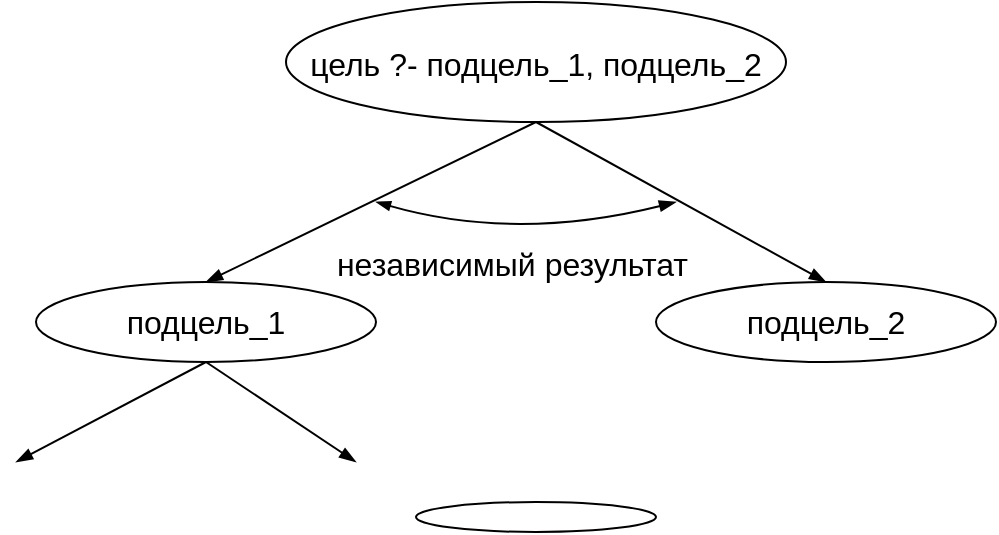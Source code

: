 <mxfile version="14.9.6" type="device" pages="8"><diagram id="Y2Nr4mW8ajBJ_6dPrH0V" name="or_parallelism"><mxGraphModel dx="2031" dy="1163" grid="1" gridSize="10" guides="1" tooltips="1" connect="1" arrows="1" fold="1" page="1" pageScale="1" pageWidth="827" pageHeight="1169" math="0" shadow="0"><root><mxCell id="0"/><mxCell id="1" parent="0"/><mxCell id="Acqz4N_Gsik3agsoLPS5-1" value="" style="ellipse;whiteSpace=wrap;html=1;" vertex="1" parent="1"><mxGeometry x="360" y="340" width="120" height="15" as="geometry"/></mxCell><mxCell id="wGxYPOLDMBnMgyPaaziR-1" value="цель ?- подцель_1, подцель_2" style="ellipse;fontSize=16;" vertex="1" parent="1"><mxGeometry x="295" y="90" width="250" height="60" as="geometry"/></mxCell><mxCell id="wGxYPOLDMBnMgyPaaziR-2" value="подцель_1" style="ellipse;whiteSpace=wrap;fontSize=16;" vertex="1" parent="1"><mxGeometry x="170" y="230" width="170" height="40" as="geometry"/></mxCell><mxCell id="wGxYPOLDMBnMgyPaaziR-4" value="" style="endArrow=blockThin;html=1;exitX=0.5;exitY=1;exitDx=0;exitDy=0;entryX=0.5;entryY=0;entryDx=0;entryDy=0;endFill=1;" edge="1" parent="1" source="wGxYPOLDMBnMgyPaaziR-1" target="wGxYPOLDMBnMgyPaaziR-2"><mxGeometry width="50" height="50" relative="1" as="geometry"><mxPoint x="472.5" y="157.6" as="sourcePoint"/><mxPoint x="590" y="210" as="targetPoint"/></mxGeometry></mxCell><mxCell id="wGxYPOLDMBnMgyPaaziR-5" value="" style="curved=1;endArrow=blockThin;html=1;fontSize=18;startSize=5;sourcePerimeterSpacing=0;targetPerimeterSpacing=0;strokeWidth=1;endFill=1;startArrow=blockThin;startFill=1;" edge="1" parent="1"><mxGeometry width="50" height="50" relative="1" as="geometry"><mxPoint x="340" y="190" as="sourcePoint"/><mxPoint x="490" y="190" as="targetPoint"/><Array as="points"><mxPoint x="410" y="210"/></Array></mxGeometry></mxCell><mxCell id="wGxYPOLDMBnMgyPaaziR-6" value=" независимый результат" style="text;align=center;verticalAlign=middle;resizable=0;points=[];autosize=1;strokeColor=none;fontSize=16;" vertex="1" parent="1"><mxGeometry x="306" y="210" width="200" height="20" as="geometry"/></mxCell><mxCell id="wGxYPOLDMBnMgyPaaziR-8" value="" style="endArrow=blockThin;html=1;entryX=0.5;entryY=0;entryDx=0;entryDy=0;endFill=1;exitX=0.5;exitY=1;exitDx=0;exitDy=0;" edge="1" parent="1" source="wGxYPOLDMBnMgyPaaziR-1" target="wGxYPOLDMBnMgyPaaziR-9"><mxGeometry width="50" height="50" relative="1" as="geometry"><mxPoint x="614" y="150" as="sourcePoint"/><mxPoint x="824" y="200" as="targetPoint"/></mxGeometry></mxCell><mxCell id="wGxYPOLDMBnMgyPaaziR-9" value="подцель_2" style="ellipse;whiteSpace=wrap;fontSize=16;" vertex="1" parent="1"><mxGeometry x="480" y="230" width="170" height="40" as="geometry"/></mxCell><mxCell id="wGxYPOLDMBnMgyPaaziR-10" value="" style="endArrow=blockThin;html=1;exitX=0.5;exitY=1;exitDx=0;exitDy=0;endFill=1;" edge="1" parent="1" source="wGxYPOLDMBnMgyPaaziR-2"><mxGeometry width="50" height="50" relative="1" as="geometry"><mxPoint x="335" y="280" as="sourcePoint"/><mxPoint x="160" y="320" as="targetPoint"/></mxGeometry></mxCell><mxCell id="wGxYPOLDMBnMgyPaaziR-11" value="" style="endArrow=blockThin;html=1;exitX=0.5;exitY=1;exitDx=0;exitDy=0;endFill=1;" edge="1" parent="1" source="wGxYPOLDMBnMgyPaaziR-2"><mxGeometry width="50" height="50" relative="1" as="geometry"><mxPoint x="175" y="280" as="sourcePoint"/><mxPoint x="330" y="320" as="targetPoint"/></mxGeometry></mxCell></root></mxGraphModel></diagram><diagram id="ISzBkx5Xtq_Kmvcdjn16" name="and_parallelism"><mxGraphModel dx="1185" dy="678" grid="1" gridSize="10" guides="1" tooltips="1" connect="1" arrows="1" fold="1" page="1" pageScale="1" pageWidth="827" pageHeight="1169" math="0" shadow="0"><root><mxCell id="-Rk03RztOQ6hYoD8PnAk-0"/><mxCell id="-Rk03RztOQ6hYoD8PnAk-1" parent="-Rk03RztOQ6hYoD8PnAk-0"/><mxCell id="vVdeO50qhX5JdCVDfOpg-0" value="" style="ellipse;whiteSpace=wrap;html=1;" vertex="1" parent="-Rk03RztOQ6hYoD8PnAk-1"><mxGeometry x="360" y="390" width="120" height="15" as="geometry"/></mxCell><mxCell id="zRzpTSXG-wuH2IH94U13-0" value="цель ?- подцель_1, подцель_2,&#10;подцель_3" style="ellipse;fontSize=16;" vertex="1" parent="-Rk03RztOQ6hYoD8PnAk-1"><mxGeometry x="295" y="90" width="250" height="60" as="geometry"/></mxCell><mxCell id="zRzpTSXG-wuH2IH94U13-1" value="подцель_1" style="ellipse;whiteSpace=wrap;fontSize=16;" vertex="1" parent="-Rk03RztOQ6hYoD8PnAk-1"><mxGeometry x="80" y="230" width="170" height="40" as="geometry"/></mxCell><mxCell id="zRzpTSXG-wuH2IH94U13-3" value="" style="endArrow=blockThin;html=1;exitX=0.5;exitY=1;exitDx=0;exitDy=0;entryX=0.5;entryY=0;entryDx=0;entryDy=0;endFill=1;" edge="1" parent="-Rk03RztOQ6hYoD8PnAk-1" source="zRzpTSXG-wuH2IH94U13-0" target="zRzpTSXG-wuH2IH94U13-9"><mxGeometry width="50" height="50" relative="1" as="geometry"><mxPoint x="405" y="340" as="sourcePoint"/><mxPoint x="594" y="200" as="targetPoint"/></mxGeometry></mxCell><mxCell id="zRzpTSXG-wuH2IH94U13-4" value="" style="endArrow=blockThin;html=1;exitX=0.5;exitY=1;exitDx=0;exitDy=0;entryX=0.5;entryY=0;entryDx=0;entryDy=0;endFill=1;" edge="1" parent="-Rk03RztOQ6hYoD8PnAk-1" source="zRzpTSXG-wuH2IH94U13-0" target="zRzpTSXG-wuH2IH94U13-1"><mxGeometry width="50" height="50" relative="1" as="geometry"><mxPoint x="472.5" y="157.6" as="sourcePoint"/><mxPoint x="590" y="210" as="targetPoint"/></mxGeometry></mxCell><mxCell id="zRzpTSXG-wuH2IH94U13-7" value="" style="curved=1;endArrow=blockThin;html=1;fontSize=18;startSize=5;sourcePerimeterSpacing=0;targetPerimeterSpacing=0;strokeWidth=1;endFill=1;startArrow=blockThin;startFill=1;" edge="1" parent="-Rk03RztOQ6hYoD8PnAk-1"><mxGeometry width="50" height="50" relative="1" as="geometry"><mxPoint x="290" y="190" as="sourcePoint"/><mxPoint x="430" y="190" as="targetPoint"/><Array as="points"><mxPoint x="340" y="210"/></Array></mxGeometry></mxCell><mxCell id="zRzpTSXG-wuH2IH94U13-8" value="совместный результат" style="text;align=center;verticalAlign=middle;resizable=0;points=[];autosize=1;strokeColor=none;fontSize=16;" vertex="1" parent="-Rk03RztOQ6hYoD8PnAk-1"><mxGeometry x="244" y="200" width="180" height="20" as="geometry"/></mxCell><mxCell id="zRzpTSXG-wuH2IH94U13-9" value="подцель_2" style="ellipse;whiteSpace=wrap;fontSize=16;" vertex="1" parent="-Rk03RztOQ6hYoD8PnAk-1"><mxGeometry x="350" y="230" width="170" height="40" as="geometry"/></mxCell><mxCell id="zRzpTSXG-wuH2IH94U13-10" value="" style="endArrow=blockThin;html=1;entryX=0.5;entryY=0;entryDx=0;entryDy=0;endFill=1;exitX=0.5;exitY=1;exitDx=0;exitDy=0;" edge="1" parent="-Rk03RztOQ6hYoD8PnAk-1" target="zRzpTSXG-wuH2IH94U13-11" source="zRzpTSXG-wuH2IH94U13-0"><mxGeometry width="50" height="50" relative="1" as="geometry"><mxPoint x="614" y="150" as="sourcePoint"/><mxPoint x="824" y="200" as="targetPoint"/></mxGeometry></mxCell><mxCell id="zRzpTSXG-wuH2IH94U13-11" value="подцель_3" style="ellipse;whiteSpace=wrap;fontSize=16;" vertex="1" parent="-Rk03RztOQ6hYoD8PnAk-1"><mxGeometry x="580" y="230" width="170" height="40" as="geometry"/></mxCell><mxCell id="fciIna13Hb18ExEIpoqO-1" value="" style="endArrow=blockThin;html=1;exitX=0.5;exitY=1;exitDx=0;exitDy=0;endFill=1;" edge="1" parent="-Rk03RztOQ6hYoD8PnAk-1" source="zRzpTSXG-wuH2IH94U13-1"><mxGeometry width="50" height="50" relative="1" as="geometry"><mxPoint x="335" y="280" as="sourcePoint"/><mxPoint x="120" y="320" as="targetPoint"/></mxGeometry></mxCell><mxCell id="fciIna13Hb18ExEIpoqO-3" value="" style="endArrow=blockThin;html=1;exitX=0.5;exitY=1;exitDx=0;exitDy=0;endFill=1;" edge="1" parent="-Rk03RztOQ6hYoD8PnAk-1" source="zRzpTSXG-wuH2IH94U13-1"><mxGeometry width="50" height="50" relative="1" as="geometry"><mxPoint x="175" y="280" as="sourcePoint"/><mxPoint x="210" y="320" as="targetPoint"/></mxGeometry></mxCell></root></mxGraphModel></diagram><diagram id="qSz8ixQOj0Bo7MfhNQ_h" name="Вычислительная база"><mxGraphModel dx="1185" dy="678" grid="1" gridSize="10" guides="1" tooltips="1" connect="1" arrows="1" fold="1" page="1" pageScale="1" pageWidth="827" pageHeight="1169" math="0" shadow="0"><root><mxCell id="TkxKaLJ55xhL8QbxLKf_-0"/><mxCell id="TkxKaLJ55xhL8QbxLKf_-1" parent="TkxKaLJ55xhL8QbxLKf_-0"/><mxCell id="TkxKaLJ55xhL8QbxLKf_-2" value="example(Z, X) :- table1(Y, X), table2(Y, Z, 'const'), table3(Z, B, C)" style="text;align=center;verticalAlign=middle;resizable=0;points=[];autosize=1;strokeColor=none;fontSize=14;" parent="TkxKaLJ55xhL8QbxLKf_-1" vertex="1"><mxGeometry x="204" y="130" width="420" height="20" as="geometry"/></mxCell><mxCell id="TkxKaLJ55xhL8QbxLKf_-8" style="edgeStyle=orthogonalEdgeStyle;rounded=0;orthogonalLoop=1;jettySize=auto;html=1;entryX=0.693;entryY=-0.1;entryDx=0;entryDy=0;entryPerimeter=0;endArrow=blockThin;endFill=1;" parent="TkxKaLJ55xhL8QbxLKf_-1" source="TkxKaLJ55xhL8QbxLKf_-3" target="TkxKaLJ55xhL8QbxLKf_-2" edge="1"><mxGeometry relative="1" as="geometry"/></mxCell><mxCell id="TkxKaLJ55xhL8QbxLKf_-3" value="select" style="text;align=center;verticalAlign=middle;resizable=0;points=[];autosize=1;strokeColor=none;fontSize=14;" parent="TkxKaLJ55xhL8QbxLKf_-1" vertex="1"><mxGeometry x="470" y="80" width="50" height="20" as="geometry"/></mxCell><mxCell id="TkxKaLJ55xhL8QbxLKf_-4" value="example(Z, X) :- temptable(Y, X, Z), table3(Z, B, C)" style="text;align=center;verticalAlign=middle;resizable=0;points=[];autosize=1;strokeColor=none;fontSize=14;" parent="TkxKaLJ55xhL8QbxLKf_-1" vertex="1"><mxGeometry x="250" y="240" width="330" height="20" as="geometry"/></mxCell><mxCell id="TkxKaLJ55xhL8QbxLKf_-5" value="example(Z, X) :- temptable2(Y, X, Z, B, C)" style="text;align=center;verticalAlign=middle;resizable=0;points=[];autosize=1;strokeColor=none;fontSize=14;" parent="TkxKaLJ55xhL8QbxLKf_-1" vertex="1"><mxGeometry x="350" y="330" width="270" height="20" as="geometry"/></mxCell><mxCell id="TkxKaLJ55xhL8QbxLKf_-6" value="projection по Z и X" style="text;align=center;verticalAlign=middle;resizable=0;points=[];autosize=1;strokeColor=none;fontSize=14;" parent="TkxKaLJ55xhL8QbxLKf_-1" vertex="1"><mxGeometry x="420" y="380" width="130" height="20" as="geometry"/></mxCell><mxCell id="TkxKaLJ55xhL8QbxLKf_-7" value="join по Z" style="text;align=center;verticalAlign=middle;resizable=0;points=[];autosize=1;strokeColor=none;fontSize=14;" parent="TkxKaLJ55xhL8QbxLKf_-1" vertex="1"><mxGeometry x="430" y="280" width="70" height="20" as="geometry"/></mxCell><mxCell id="KaDCyygJM-VLKgJBlkcz-0" value="join по Y" style="text;align=center;verticalAlign=middle;resizable=0;points=[];autosize=1;strokeColor=none;fontSize=14;" parent="TkxKaLJ55xhL8QbxLKf_-1" vertex="1"><mxGeometry x="385" y="170" width="70" height="20" as="geometry"/></mxCell><mxCell id="KaDCyygJM-VLKgJBlkcz-4" value="" style="endArrow=blockThin;html=1;exitX=0.478;exitY=1.122;exitDx=0;exitDy=0;exitPerimeter=0;endFill=1;" parent="TkxKaLJ55xhL8QbxLKf_-1" source="KaDCyygJM-VLKgJBlkcz-0" edge="1"><mxGeometry width="50" height="50" relative="1" as="geometry"><mxPoint x="420.02" y="200" as="sourcePoint"/><mxPoint x="418" y="230" as="targetPoint"/></mxGeometry></mxCell><mxCell id="KaDCyygJM-VLKgJBlkcz-7" value="" style="endArrow=blockThin;html=1;exitX=0.478;exitY=1.122;exitDx=0;exitDy=0;exitPerimeter=0;endFill=1;" parent="TkxKaLJ55xhL8QbxLKf_-1" edge="1"><mxGeometry width="50" height="50" relative="1" as="geometry"><mxPoint x="465.04" y="300.0" as="sourcePoint"/><mxPoint x="464.58" y="327.56" as="targetPoint"/></mxGeometry></mxCell><mxCell id="qtMpYTbERWrN8-8-N_LZ-0" value="" style="ellipse;whiteSpace=wrap;html=1;" vertex="1" parent="TkxKaLJ55xhL8QbxLKf_-1"><mxGeometry x="310" y="460" width="240" height="20" as="geometry"/></mxCell><mxCell id="SDCWWEWojbS1J4Z1jkZs-2" value="" style="shape=curlyBracket;whiteSpace=wrap;html=1;rounded=1;fontSize=16;strokeWidth=1;rotation=-90;spacing=2;" vertex="1" parent="TkxKaLJ55xhL8QbxLKf_-1"><mxGeometry x="405" y="65" width="20" height="190" as="geometry"/></mxCell><mxCell id="SDCWWEWojbS1J4Z1jkZs-3" value="" style="shape=curlyBracket;whiteSpace=wrap;html=1;rounded=1;fontSize=16;strokeWidth=1;rotation=-90;spacing=2;" vertex="1" parent="TkxKaLJ55xhL8QbxLKf_-1"><mxGeometry x="455" y="165" width="20" height="210" as="geometry"/></mxCell><mxCell id="SDCWWEWojbS1J4Z1jkZs-4" value="" style="shape=curlyBracket;whiteSpace=wrap;html=1;rounded=1;fontSize=16;strokeWidth=1;rotation=-90;spacing=2;" vertex="1" parent="TkxKaLJ55xhL8QbxLKf_-1"><mxGeometry x="475" y="240" width="20" height="250" as="geometry"/></mxCell></root></mxGraphModel></diagram><diagram id="QBJ_DVgtd_qci-kiwax_" name="CPU vs GPU"><mxGraphModel dx="1422" dy="814" grid="1" gridSize="10" guides="1" tooltips="1" connect="1" arrows="1" fold="1" page="1" pageScale="1" pageWidth="827" pageHeight="1169" math="0" shadow="0"><root><mxCell id="jJmRtYJmwPlPNAXfcCgo-0"/><mxCell id="jJmRtYJmwPlPNAXfcCgo-1" parent="jJmRtYJmwPlPNAXfcCgo-0"/><mxCell id="s6RTiCoEL2PQml_U4GST-0" value="КЭШ" style="rounded=0;whiteSpace=wrap;fillColor=#f5f5f5;strokeColor=#666666;fontColor=#333333;fontSize=16;" parent="jJmRtYJmwPlPNAXfcCgo-1" vertex="1"><mxGeometry x="110" y="280" width="250" height="100" as="geometry"/></mxCell><mxCell id="s6RTiCoEL2PQml_U4GST-6" value="CPU" style="rounded=0;whiteSpace=wrap;fillColor=#b0e3e6;strokeColor=#0e8088;fontSize=16;" parent="jJmRtYJmwPlPNAXfcCgo-1" vertex="1"><mxGeometry x="110" y="410" width="250" height="40" as="geometry"/></mxCell><mxCell id="s6RTiCoEL2PQml_U4GST-52" value="" style="group;" parent="jJmRtYJmwPlPNAXfcCgo-1" vertex="1" connectable="0"><mxGeometry x="440" y="160" width="240" height="240.0" as="geometry"/></mxCell><mxCell id="s6RTiCoEL2PQml_U4GST-91" value="" style="group;" parent="s6RTiCoEL2PQml_U4GST-52" vertex="1" connectable="0"><mxGeometry width="240" height="240.0" as="geometry"/></mxCell><mxCell id="s6RTiCoEL2PQml_U4GST-10" value="" style="rounded=0;whiteSpace=wrap;fillColor=#b1ddf0;strokeColor=#10739e;" parent="s6RTiCoEL2PQml_U4GST-91" vertex="1"><mxGeometry width="20" height="20" as="geometry"/></mxCell><mxCell id="SaEXV1zCVTkYVrXd4Eas-201" value="" style="rounded=0;whiteSpace=wrap;fillColor=#b1ddf0;strokeColor=#10739e;" vertex="1" parent="s6RTiCoEL2PQml_U4GST-91"><mxGeometry x="20" width="20" height="20" as="geometry"/></mxCell><mxCell id="SaEXV1zCVTkYVrXd4Eas-202" value="" style="rounded=0;whiteSpace=wrap;fillColor=#b1ddf0;strokeColor=#10739e;" vertex="1" parent="s6RTiCoEL2PQml_U4GST-91"><mxGeometry x="40" width="20" height="20" as="geometry"/></mxCell><mxCell id="SaEXV1zCVTkYVrXd4Eas-203" value="" style="rounded=0;whiteSpace=wrap;fillColor=#b1ddf0;strokeColor=#10739e;" vertex="1" parent="s6RTiCoEL2PQml_U4GST-91"><mxGeometry x="60" width="20" height="20" as="geometry"/></mxCell><mxCell id="SaEXV1zCVTkYVrXd4Eas-204" value="" style="rounded=0;whiteSpace=wrap;fillColor=#b1ddf0;strokeColor=#10739e;" vertex="1" parent="s6RTiCoEL2PQml_U4GST-91"><mxGeometry x="80" width="20" height="20" as="geometry"/></mxCell><mxCell id="SaEXV1zCVTkYVrXd4Eas-205" value="" style="rounded=0;whiteSpace=wrap;fillColor=#b1ddf0;strokeColor=#10739e;" vertex="1" parent="s6RTiCoEL2PQml_U4GST-91"><mxGeometry x="100" width="20" height="20" as="geometry"/></mxCell><mxCell id="SaEXV1zCVTkYVrXd4Eas-206" value="" style="rounded=0;whiteSpace=wrap;fillColor=#b1ddf0;strokeColor=#10739e;" vertex="1" parent="s6RTiCoEL2PQml_U4GST-91"><mxGeometry x="120" width="20" height="20" as="geometry"/></mxCell><mxCell id="SaEXV1zCVTkYVrXd4Eas-207" value="" style="rounded=0;whiteSpace=wrap;fillColor=#b1ddf0;strokeColor=#10739e;" vertex="1" parent="s6RTiCoEL2PQml_U4GST-91"><mxGeometry x="140" width="20" height="20" as="geometry"/></mxCell><mxCell id="SaEXV1zCVTkYVrXd4Eas-208" value="" style="rounded=0;whiteSpace=wrap;fillColor=#b1ddf0;strokeColor=#10739e;" vertex="1" parent="s6RTiCoEL2PQml_U4GST-91"><mxGeometry x="160" width="20" height="20" as="geometry"/></mxCell><mxCell id="SaEXV1zCVTkYVrXd4Eas-209" value="" style="rounded=0;whiteSpace=wrap;fillColor=#b1ddf0;strokeColor=#10739e;" vertex="1" parent="s6RTiCoEL2PQml_U4GST-91"><mxGeometry x="180" width="20" height="20" as="geometry"/></mxCell><mxCell id="SaEXV1zCVTkYVrXd4Eas-210" value="" style="rounded=0;whiteSpace=wrap;fillColor=#b1ddf0;strokeColor=#10739e;" vertex="1" parent="s6RTiCoEL2PQml_U4GST-91"><mxGeometry x="200" width="20" height="20" as="geometry"/></mxCell><mxCell id="SaEXV1zCVTkYVrXd4Eas-211" value="" style="rounded=0;whiteSpace=wrap;fillColor=#b1ddf0;strokeColor=#10739e;" vertex="1" parent="s6RTiCoEL2PQml_U4GST-91"><mxGeometry x="220" width="20" height="20" as="geometry"/></mxCell><mxCell id="SaEXV1zCVTkYVrXd4Eas-213" value="" style="rounded=0;whiteSpace=wrap;fillColor=#b1ddf0;strokeColor=#10739e;" vertex="1" parent="s6RTiCoEL2PQml_U4GST-91"><mxGeometry y="20" width="20" height="20" as="geometry"/></mxCell><mxCell id="SaEXV1zCVTkYVrXd4Eas-214" value="" style="rounded=0;whiteSpace=wrap;fillColor=#b1ddf0;strokeColor=#10739e;" vertex="1" parent="s6RTiCoEL2PQml_U4GST-91"><mxGeometry x="20" y="20" width="20" height="20" as="geometry"/></mxCell><mxCell id="SaEXV1zCVTkYVrXd4Eas-215" value="" style="rounded=0;whiteSpace=wrap;fillColor=#b1ddf0;strokeColor=#10739e;" vertex="1" parent="s6RTiCoEL2PQml_U4GST-91"><mxGeometry x="40" y="20" width="20" height="20" as="geometry"/></mxCell><mxCell id="SaEXV1zCVTkYVrXd4Eas-216" value="" style="rounded=0;whiteSpace=wrap;fillColor=#b1ddf0;strokeColor=#10739e;" vertex="1" parent="s6RTiCoEL2PQml_U4GST-91"><mxGeometry x="60" y="20" width="20" height="20" as="geometry"/></mxCell><mxCell id="SaEXV1zCVTkYVrXd4Eas-217" value="" style="rounded=0;whiteSpace=wrap;fillColor=#b1ddf0;strokeColor=#10739e;" vertex="1" parent="s6RTiCoEL2PQml_U4GST-91"><mxGeometry x="80" y="20" width="20" height="20" as="geometry"/></mxCell><mxCell id="SaEXV1zCVTkYVrXd4Eas-218" value="" style="rounded=0;whiteSpace=wrap;fillColor=#b1ddf0;strokeColor=#10739e;" vertex="1" parent="s6RTiCoEL2PQml_U4GST-91"><mxGeometry x="100" y="20" width="20" height="20" as="geometry"/></mxCell><mxCell id="SaEXV1zCVTkYVrXd4Eas-219" value="" style="rounded=0;whiteSpace=wrap;fillColor=#b1ddf0;strokeColor=#10739e;" vertex="1" parent="s6RTiCoEL2PQml_U4GST-91"><mxGeometry x="120" y="20" width="20" height="20" as="geometry"/></mxCell><mxCell id="SaEXV1zCVTkYVrXd4Eas-220" value="" style="rounded=0;whiteSpace=wrap;fillColor=#b1ddf0;strokeColor=#10739e;" vertex="1" parent="s6RTiCoEL2PQml_U4GST-91"><mxGeometry x="140" y="20" width="20" height="20" as="geometry"/></mxCell><mxCell id="SaEXV1zCVTkYVrXd4Eas-221" value="" style="rounded=0;whiteSpace=wrap;fillColor=#b1ddf0;strokeColor=#10739e;" vertex="1" parent="s6RTiCoEL2PQml_U4GST-91"><mxGeometry x="160" y="20" width="20" height="20" as="geometry"/></mxCell><mxCell id="SaEXV1zCVTkYVrXd4Eas-222" value="" style="rounded=0;whiteSpace=wrap;fillColor=#b1ddf0;strokeColor=#10739e;" vertex="1" parent="s6RTiCoEL2PQml_U4GST-91"><mxGeometry x="180" y="20" width="20" height="20" as="geometry"/></mxCell><mxCell id="SaEXV1zCVTkYVrXd4Eas-223" value="" style="rounded=0;whiteSpace=wrap;fillColor=#b1ddf0;strokeColor=#10739e;" vertex="1" parent="s6RTiCoEL2PQml_U4GST-91"><mxGeometry x="200" y="20" width="20" height="20" as="geometry"/></mxCell><mxCell id="SaEXV1zCVTkYVrXd4Eas-224" value="" style="rounded=0;whiteSpace=wrap;fillColor=#b1ddf0;strokeColor=#10739e;" vertex="1" parent="s6RTiCoEL2PQml_U4GST-91"><mxGeometry x="220" y="20" width="20" height="20" as="geometry"/></mxCell><mxCell id="SaEXV1zCVTkYVrXd4Eas-225" value="" style="rounded=0;whiteSpace=wrap;fillColor=#b1ddf0;strokeColor=#10739e;" vertex="1" parent="s6RTiCoEL2PQml_U4GST-91"><mxGeometry y="40" width="20" height="20" as="geometry"/></mxCell><mxCell id="SaEXV1zCVTkYVrXd4Eas-226" value="" style="rounded=0;whiteSpace=wrap;fillColor=#b1ddf0;strokeColor=#10739e;" vertex="1" parent="s6RTiCoEL2PQml_U4GST-91"><mxGeometry x="20" y="40" width="20" height="20" as="geometry"/></mxCell><mxCell id="SaEXV1zCVTkYVrXd4Eas-227" value="" style="rounded=0;whiteSpace=wrap;fillColor=#b1ddf0;strokeColor=#10739e;" vertex="1" parent="s6RTiCoEL2PQml_U4GST-91"><mxGeometry x="40" y="40" width="20" height="20" as="geometry"/></mxCell><mxCell id="SaEXV1zCVTkYVrXd4Eas-228" value="" style="rounded=0;whiteSpace=wrap;fillColor=#b1ddf0;strokeColor=#10739e;" vertex="1" parent="s6RTiCoEL2PQml_U4GST-91"><mxGeometry x="60" y="40" width="20" height="20" as="geometry"/></mxCell><mxCell id="SaEXV1zCVTkYVrXd4Eas-229" value="" style="rounded=0;whiteSpace=wrap;fillColor=#b1ddf0;strokeColor=#10739e;" vertex="1" parent="s6RTiCoEL2PQml_U4GST-91"><mxGeometry x="80" y="40" width="20" height="20" as="geometry"/></mxCell><mxCell id="SaEXV1zCVTkYVrXd4Eas-230" value="" style="rounded=0;whiteSpace=wrap;fillColor=#b1ddf0;strokeColor=#10739e;" vertex="1" parent="s6RTiCoEL2PQml_U4GST-91"><mxGeometry x="100" y="40" width="20" height="20" as="geometry"/></mxCell><mxCell id="SaEXV1zCVTkYVrXd4Eas-231" value="" style="rounded=0;whiteSpace=wrap;fillColor=#b1ddf0;strokeColor=#10739e;" vertex="1" parent="s6RTiCoEL2PQml_U4GST-91"><mxGeometry x="120" y="40" width="20" height="20" as="geometry"/></mxCell><mxCell id="SaEXV1zCVTkYVrXd4Eas-232" value="" style="rounded=0;whiteSpace=wrap;fillColor=#b1ddf0;strokeColor=#10739e;" vertex="1" parent="s6RTiCoEL2PQml_U4GST-91"><mxGeometry x="140" y="40" width="20" height="20" as="geometry"/></mxCell><mxCell id="SaEXV1zCVTkYVrXd4Eas-233" value="" style="rounded=0;whiteSpace=wrap;fillColor=#b1ddf0;strokeColor=#10739e;" vertex="1" parent="s6RTiCoEL2PQml_U4GST-91"><mxGeometry x="160" y="40" width="20" height="20" as="geometry"/></mxCell><mxCell id="SaEXV1zCVTkYVrXd4Eas-234" value="" style="rounded=0;whiteSpace=wrap;fillColor=#b1ddf0;strokeColor=#10739e;" vertex="1" parent="s6RTiCoEL2PQml_U4GST-91"><mxGeometry x="180" y="40" width="20" height="20" as="geometry"/></mxCell><mxCell id="SaEXV1zCVTkYVrXd4Eas-235" value="" style="rounded=0;whiteSpace=wrap;fillColor=#b1ddf0;strokeColor=#10739e;" vertex="1" parent="s6RTiCoEL2PQml_U4GST-91"><mxGeometry x="200" y="40" width="20" height="20" as="geometry"/></mxCell><mxCell id="SaEXV1zCVTkYVrXd4Eas-236" value="" style="rounded=0;whiteSpace=wrap;fillColor=#b1ddf0;strokeColor=#10739e;" vertex="1" parent="s6RTiCoEL2PQml_U4GST-91"><mxGeometry x="220" y="40" width="20" height="20" as="geometry"/></mxCell><mxCell id="SaEXV1zCVTkYVrXd4Eas-237" value="" style="rounded=0;whiteSpace=wrap;fillColor=#b1ddf0;strokeColor=#10739e;" vertex="1" parent="s6RTiCoEL2PQml_U4GST-91"><mxGeometry y="60" width="20" height="20" as="geometry"/></mxCell><mxCell id="SaEXV1zCVTkYVrXd4Eas-238" value="" style="rounded=0;whiteSpace=wrap;fillColor=#b1ddf0;strokeColor=#10739e;" vertex="1" parent="s6RTiCoEL2PQml_U4GST-91"><mxGeometry x="20" y="60" width="20" height="20" as="geometry"/></mxCell><mxCell id="SaEXV1zCVTkYVrXd4Eas-239" value="" style="rounded=0;whiteSpace=wrap;fillColor=#b1ddf0;strokeColor=#10739e;" vertex="1" parent="s6RTiCoEL2PQml_U4GST-91"><mxGeometry x="40" y="60" width="20" height="20" as="geometry"/></mxCell><mxCell id="SaEXV1zCVTkYVrXd4Eas-240" value="" style="rounded=0;whiteSpace=wrap;fillColor=#b1ddf0;strokeColor=#10739e;" vertex="1" parent="s6RTiCoEL2PQml_U4GST-91"><mxGeometry x="60" y="60" width="20" height="20" as="geometry"/></mxCell><mxCell id="SaEXV1zCVTkYVrXd4Eas-241" value="" style="rounded=0;whiteSpace=wrap;fillColor=#b1ddf0;strokeColor=#10739e;" vertex="1" parent="s6RTiCoEL2PQml_U4GST-91"><mxGeometry x="80" y="60" width="20" height="20" as="geometry"/></mxCell><mxCell id="SaEXV1zCVTkYVrXd4Eas-242" value="" style="rounded=0;whiteSpace=wrap;fillColor=#b1ddf0;strokeColor=#10739e;" vertex="1" parent="s6RTiCoEL2PQml_U4GST-91"><mxGeometry x="100" y="60" width="20" height="20" as="geometry"/></mxCell><mxCell id="SaEXV1zCVTkYVrXd4Eas-243" value="" style="rounded=0;whiteSpace=wrap;fillColor=#b1ddf0;strokeColor=#10739e;" vertex="1" parent="s6RTiCoEL2PQml_U4GST-91"><mxGeometry x="120" y="60" width="20" height="20" as="geometry"/></mxCell><mxCell id="SaEXV1zCVTkYVrXd4Eas-244" value="" style="rounded=0;whiteSpace=wrap;fillColor=#b1ddf0;strokeColor=#10739e;" vertex="1" parent="s6RTiCoEL2PQml_U4GST-91"><mxGeometry x="140" y="60" width="20" height="20" as="geometry"/></mxCell><mxCell id="SaEXV1zCVTkYVrXd4Eas-245" value="" style="rounded=0;whiteSpace=wrap;fillColor=#b1ddf0;strokeColor=#10739e;" vertex="1" parent="s6RTiCoEL2PQml_U4GST-91"><mxGeometry x="160" y="60" width="20" height="20" as="geometry"/></mxCell><mxCell id="SaEXV1zCVTkYVrXd4Eas-246" value="" style="rounded=0;whiteSpace=wrap;fillColor=#b1ddf0;strokeColor=#10739e;" vertex="1" parent="s6RTiCoEL2PQml_U4GST-91"><mxGeometry x="180" y="60" width="20" height="20" as="geometry"/></mxCell><mxCell id="SaEXV1zCVTkYVrXd4Eas-247" value="" style="rounded=0;whiteSpace=wrap;fillColor=#b1ddf0;strokeColor=#10739e;" vertex="1" parent="s6RTiCoEL2PQml_U4GST-91"><mxGeometry x="200" y="60" width="20" height="20" as="geometry"/></mxCell><mxCell id="SaEXV1zCVTkYVrXd4Eas-248" value="" style="rounded=0;whiteSpace=wrap;fillColor=#b1ddf0;strokeColor=#10739e;" vertex="1" parent="s6RTiCoEL2PQml_U4GST-91"><mxGeometry x="220" y="60" width="20" height="20" as="geometry"/></mxCell><mxCell id="SaEXV1zCVTkYVrXd4Eas-249" value="" style="rounded=0;whiteSpace=wrap;fillColor=#b1ddf0;strokeColor=#10739e;" vertex="1" parent="s6RTiCoEL2PQml_U4GST-91"><mxGeometry y="80" width="20" height="20" as="geometry"/></mxCell><mxCell id="SaEXV1zCVTkYVrXd4Eas-250" value="" style="rounded=0;whiteSpace=wrap;fillColor=#b1ddf0;strokeColor=#10739e;" vertex="1" parent="s6RTiCoEL2PQml_U4GST-91"><mxGeometry x="20" y="80" width="20" height="20" as="geometry"/></mxCell><mxCell id="SaEXV1zCVTkYVrXd4Eas-251" value="" style="rounded=0;whiteSpace=wrap;fillColor=#b1ddf0;strokeColor=#10739e;" vertex="1" parent="s6RTiCoEL2PQml_U4GST-91"><mxGeometry x="40" y="80" width="20" height="20" as="geometry"/></mxCell><mxCell id="SaEXV1zCVTkYVrXd4Eas-252" value="" style="rounded=0;whiteSpace=wrap;fillColor=#b1ddf0;strokeColor=#10739e;" vertex="1" parent="s6RTiCoEL2PQml_U4GST-91"><mxGeometry x="60" y="80" width="20" height="20" as="geometry"/></mxCell><mxCell id="SaEXV1zCVTkYVrXd4Eas-253" value="" style="rounded=0;whiteSpace=wrap;fillColor=#b1ddf0;strokeColor=#10739e;" vertex="1" parent="s6RTiCoEL2PQml_U4GST-91"><mxGeometry x="80" y="80" width="20" height="20" as="geometry"/></mxCell><mxCell id="SaEXV1zCVTkYVrXd4Eas-254" value="" style="rounded=0;whiteSpace=wrap;fillColor=#b1ddf0;strokeColor=#10739e;" vertex="1" parent="s6RTiCoEL2PQml_U4GST-91"><mxGeometry x="100" y="80" width="20" height="20" as="geometry"/></mxCell><mxCell id="SaEXV1zCVTkYVrXd4Eas-255" value="" style="rounded=0;whiteSpace=wrap;fillColor=#b1ddf0;strokeColor=#10739e;" vertex="1" parent="s6RTiCoEL2PQml_U4GST-91"><mxGeometry x="120" y="80" width="20" height="20" as="geometry"/></mxCell><mxCell id="SaEXV1zCVTkYVrXd4Eas-256" value="" style="rounded=0;whiteSpace=wrap;fillColor=#b1ddf0;strokeColor=#10739e;" vertex="1" parent="s6RTiCoEL2PQml_U4GST-91"><mxGeometry x="140" y="80" width="20" height="20" as="geometry"/></mxCell><mxCell id="SaEXV1zCVTkYVrXd4Eas-257" value="" style="rounded=0;whiteSpace=wrap;fillColor=#b1ddf0;strokeColor=#10739e;" vertex="1" parent="s6RTiCoEL2PQml_U4GST-91"><mxGeometry x="160" y="80" width="20" height="20" as="geometry"/></mxCell><mxCell id="SaEXV1zCVTkYVrXd4Eas-258" value="" style="rounded=0;whiteSpace=wrap;fillColor=#b1ddf0;strokeColor=#10739e;" vertex="1" parent="s6RTiCoEL2PQml_U4GST-91"><mxGeometry x="180" y="80" width="20" height="20" as="geometry"/></mxCell><mxCell id="SaEXV1zCVTkYVrXd4Eas-259" value="" style="rounded=0;whiteSpace=wrap;fillColor=#b1ddf0;strokeColor=#10739e;" vertex="1" parent="s6RTiCoEL2PQml_U4GST-91"><mxGeometry x="200" y="80" width="20" height="20" as="geometry"/></mxCell><mxCell id="SaEXV1zCVTkYVrXd4Eas-260" value="" style="rounded=0;whiteSpace=wrap;fillColor=#b1ddf0;strokeColor=#10739e;" vertex="1" parent="s6RTiCoEL2PQml_U4GST-91"><mxGeometry x="220" y="80" width="20" height="20" as="geometry"/></mxCell><mxCell id="SaEXV1zCVTkYVrXd4Eas-261" value="" style="rounded=0;whiteSpace=wrap;fillColor=#b1ddf0;strokeColor=#10739e;" vertex="1" parent="s6RTiCoEL2PQml_U4GST-91"><mxGeometry y="100" width="20" height="20" as="geometry"/></mxCell><mxCell id="SaEXV1zCVTkYVrXd4Eas-262" value="" style="rounded=0;whiteSpace=wrap;fillColor=#b1ddf0;strokeColor=#10739e;" vertex="1" parent="s6RTiCoEL2PQml_U4GST-91"><mxGeometry x="20" y="100" width="20" height="20" as="geometry"/></mxCell><mxCell id="SaEXV1zCVTkYVrXd4Eas-263" value="" style="rounded=0;whiteSpace=wrap;fillColor=#b1ddf0;strokeColor=#10739e;" vertex="1" parent="s6RTiCoEL2PQml_U4GST-91"><mxGeometry x="40" y="100" width="20" height="20" as="geometry"/></mxCell><mxCell id="SaEXV1zCVTkYVrXd4Eas-264" value="" style="rounded=0;whiteSpace=wrap;fillColor=#b1ddf0;strokeColor=#10739e;" vertex="1" parent="s6RTiCoEL2PQml_U4GST-91"><mxGeometry x="60" y="100" width="20" height="20" as="geometry"/></mxCell><mxCell id="SaEXV1zCVTkYVrXd4Eas-265" value="" style="rounded=0;whiteSpace=wrap;fillColor=#b1ddf0;strokeColor=#10739e;" vertex="1" parent="s6RTiCoEL2PQml_U4GST-91"><mxGeometry x="80" y="100" width="20" height="20" as="geometry"/></mxCell><mxCell id="SaEXV1zCVTkYVrXd4Eas-266" value="" style="rounded=0;whiteSpace=wrap;fillColor=#b1ddf0;strokeColor=#10739e;" vertex="1" parent="s6RTiCoEL2PQml_U4GST-91"><mxGeometry x="100" y="100" width="20" height="20" as="geometry"/></mxCell><mxCell id="SaEXV1zCVTkYVrXd4Eas-267" value="" style="rounded=0;whiteSpace=wrap;fillColor=#b1ddf0;strokeColor=#10739e;" vertex="1" parent="s6RTiCoEL2PQml_U4GST-91"><mxGeometry x="120" y="100" width="20" height="20" as="geometry"/></mxCell><mxCell id="SaEXV1zCVTkYVrXd4Eas-268" value="" style="rounded=0;whiteSpace=wrap;fillColor=#b1ddf0;strokeColor=#10739e;" vertex="1" parent="s6RTiCoEL2PQml_U4GST-91"><mxGeometry x="140" y="100" width="20" height="20" as="geometry"/></mxCell><mxCell id="SaEXV1zCVTkYVrXd4Eas-269" value="" style="rounded=0;whiteSpace=wrap;fillColor=#b1ddf0;strokeColor=#10739e;" vertex="1" parent="s6RTiCoEL2PQml_U4GST-91"><mxGeometry x="160" y="100" width="20" height="20" as="geometry"/></mxCell><mxCell id="SaEXV1zCVTkYVrXd4Eas-270" value="" style="rounded=0;whiteSpace=wrap;fillColor=#b1ddf0;strokeColor=#10739e;" vertex="1" parent="s6RTiCoEL2PQml_U4GST-91"><mxGeometry x="180" y="100" width="20" height="20" as="geometry"/></mxCell><mxCell id="SaEXV1zCVTkYVrXd4Eas-271" value="" style="rounded=0;whiteSpace=wrap;fillColor=#b1ddf0;strokeColor=#10739e;" vertex="1" parent="s6RTiCoEL2PQml_U4GST-91"><mxGeometry x="200" y="100" width="20" height="20" as="geometry"/></mxCell><mxCell id="SaEXV1zCVTkYVrXd4Eas-272" value="" style="rounded=0;whiteSpace=wrap;fillColor=#b1ddf0;strokeColor=#10739e;" vertex="1" parent="s6RTiCoEL2PQml_U4GST-91"><mxGeometry x="220" y="100" width="20" height="20" as="geometry"/></mxCell><mxCell id="SaEXV1zCVTkYVrXd4Eas-273" value="" style="rounded=0;whiteSpace=wrap;fillColor=#b1ddf0;strokeColor=#10739e;" vertex="1" parent="s6RTiCoEL2PQml_U4GST-91"><mxGeometry y="120" width="20" height="20" as="geometry"/></mxCell><mxCell id="SaEXV1zCVTkYVrXd4Eas-274" value="" style="rounded=0;whiteSpace=wrap;fillColor=#b1ddf0;strokeColor=#10739e;" vertex="1" parent="s6RTiCoEL2PQml_U4GST-91"><mxGeometry x="20" y="120" width="20" height="20" as="geometry"/></mxCell><mxCell id="SaEXV1zCVTkYVrXd4Eas-275" value="" style="rounded=0;whiteSpace=wrap;fillColor=#b1ddf0;strokeColor=#10739e;" vertex="1" parent="s6RTiCoEL2PQml_U4GST-91"><mxGeometry x="40" y="120" width="20" height="20" as="geometry"/></mxCell><mxCell id="SaEXV1zCVTkYVrXd4Eas-276" value="" style="rounded=0;whiteSpace=wrap;fillColor=#b1ddf0;strokeColor=#10739e;" vertex="1" parent="s6RTiCoEL2PQml_U4GST-91"><mxGeometry x="60" y="120" width="20" height="20" as="geometry"/></mxCell><mxCell id="SaEXV1zCVTkYVrXd4Eas-277" value="" style="rounded=0;whiteSpace=wrap;fillColor=#b1ddf0;strokeColor=#10739e;" vertex="1" parent="s6RTiCoEL2PQml_U4GST-91"><mxGeometry x="80" y="120" width="20" height="20" as="geometry"/></mxCell><mxCell id="SaEXV1zCVTkYVrXd4Eas-278" value="" style="rounded=0;whiteSpace=wrap;fillColor=#b1ddf0;strokeColor=#10739e;" vertex="1" parent="s6RTiCoEL2PQml_U4GST-91"><mxGeometry x="100" y="120" width="20" height="20" as="geometry"/></mxCell><mxCell id="SaEXV1zCVTkYVrXd4Eas-279" value="" style="rounded=0;whiteSpace=wrap;fillColor=#b1ddf0;strokeColor=#10739e;" vertex="1" parent="s6RTiCoEL2PQml_U4GST-91"><mxGeometry x="120" y="120" width="20" height="20" as="geometry"/></mxCell><mxCell id="SaEXV1zCVTkYVrXd4Eas-280" value="" style="rounded=0;whiteSpace=wrap;fillColor=#b1ddf0;strokeColor=#10739e;" vertex="1" parent="s6RTiCoEL2PQml_U4GST-91"><mxGeometry x="140" y="120" width="20" height="20" as="geometry"/></mxCell><mxCell id="SaEXV1zCVTkYVrXd4Eas-281" value="" style="rounded=0;whiteSpace=wrap;fillColor=#b1ddf0;strokeColor=#10739e;" vertex="1" parent="s6RTiCoEL2PQml_U4GST-91"><mxGeometry x="160" y="120" width="20" height="20" as="geometry"/></mxCell><mxCell id="SaEXV1zCVTkYVrXd4Eas-282" value="" style="rounded=0;whiteSpace=wrap;fillColor=#b1ddf0;strokeColor=#10739e;" vertex="1" parent="s6RTiCoEL2PQml_U4GST-91"><mxGeometry x="180" y="120" width="20" height="20" as="geometry"/></mxCell><mxCell id="SaEXV1zCVTkYVrXd4Eas-283" value="" style="rounded=0;whiteSpace=wrap;fillColor=#b1ddf0;strokeColor=#10739e;" vertex="1" parent="s6RTiCoEL2PQml_U4GST-91"><mxGeometry x="200" y="120" width="20" height="20" as="geometry"/></mxCell><mxCell id="SaEXV1zCVTkYVrXd4Eas-284" value="" style="rounded=0;whiteSpace=wrap;fillColor=#b1ddf0;strokeColor=#10739e;" vertex="1" parent="s6RTiCoEL2PQml_U4GST-91"><mxGeometry x="220" y="120" width="20" height="20" as="geometry"/></mxCell><mxCell id="SaEXV1zCVTkYVrXd4Eas-285" value="" style="rounded=0;whiteSpace=wrap;fillColor=#b1ddf0;strokeColor=#10739e;" vertex="1" parent="s6RTiCoEL2PQml_U4GST-91"><mxGeometry y="140" width="20" height="20" as="geometry"/></mxCell><mxCell id="SaEXV1zCVTkYVrXd4Eas-286" value="" style="rounded=0;whiteSpace=wrap;fillColor=#b1ddf0;strokeColor=#10739e;" vertex="1" parent="s6RTiCoEL2PQml_U4GST-91"><mxGeometry x="20" y="140" width="20" height="20" as="geometry"/></mxCell><mxCell id="SaEXV1zCVTkYVrXd4Eas-287" value="" style="rounded=0;whiteSpace=wrap;fillColor=#b1ddf0;strokeColor=#10739e;" vertex="1" parent="s6RTiCoEL2PQml_U4GST-91"><mxGeometry x="40" y="140" width="20" height="20" as="geometry"/></mxCell><mxCell id="SaEXV1zCVTkYVrXd4Eas-288" value="" style="rounded=0;whiteSpace=wrap;fillColor=#b1ddf0;strokeColor=#10739e;" vertex="1" parent="s6RTiCoEL2PQml_U4GST-91"><mxGeometry x="60" y="140" width="20" height="20" as="geometry"/></mxCell><mxCell id="SaEXV1zCVTkYVrXd4Eas-289" value="" style="rounded=0;whiteSpace=wrap;fillColor=#b1ddf0;strokeColor=#10739e;" vertex="1" parent="s6RTiCoEL2PQml_U4GST-91"><mxGeometry x="80" y="140" width="20" height="20" as="geometry"/></mxCell><mxCell id="SaEXV1zCVTkYVrXd4Eas-290" value="" style="rounded=0;whiteSpace=wrap;fillColor=#b1ddf0;strokeColor=#10739e;" vertex="1" parent="s6RTiCoEL2PQml_U4GST-91"><mxGeometry x="100" y="140" width="20" height="20" as="geometry"/></mxCell><mxCell id="SaEXV1zCVTkYVrXd4Eas-291" value="" style="rounded=0;whiteSpace=wrap;fillColor=#b1ddf0;strokeColor=#10739e;" vertex="1" parent="s6RTiCoEL2PQml_U4GST-91"><mxGeometry x="120" y="140" width="20" height="20" as="geometry"/></mxCell><mxCell id="SaEXV1zCVTkYVrXd4Eas-292" value="" style="rounded=0;whiteSpace=wrap;fillColor=#b1ddf0;strokeColor=#10739e;" vertex="1" parent="s6RTiCoEL2PQml_U4GST-91"><mxGeometry x="140" y="140" width="20" height="20" as="geometry"/></mxCell><mxCell id="SaEXV1zCVTkYVrXd4Eas-293" value="" style="rounded=0;whiteSpace=wrap;fillColor=#b1ddf0;strokeColor=#10739e;" vertex="1" parent="s6RTiCoEL2PQml_U4GST-91"><mxGeometry x="160" y="140" width="20" height="20" as="geometry"/></mxCell><mxCell id="SaEXV1zCVTkYVrXd4Eas-294" value="" style="rounded=0;whiteSpace=wrap;fillColor=#b1ddf0;strokeColor=#10739e;" vertex="1" parent="s6RTiCoEL2PQml_U4GST-91"><mxGeometry x="180" y="140" width="20" height="20" as="geometry"/></mxCell><mxCell id="SaEXV1zCVTkYVrXd4Eas-295" value="" style="rounded=0;whiteSpace=wrap;fillColor=#b1ddf0;strokeColor=#10739e;" vertex="1" parent="s6RTiCoEL2PQml_U4GST-91"><mxGeometry x="200" y="140" width="20" height="20" as="geometry"/></mxCell><mxCell id="SaEXV1zCVTkYVrXd4Eas-296" value="" style="rounded=0;whiteSpace=wrap;fillColor=#b1ddf0;strokeColor=#10739e;" vertex="1" parent="s6RTiCoEL2PQml_U4GST-91"><mxGeometry x="220" y="140" width="20" height="20" as="geometry"/></mxCell><mxCell id="SaEXV1zCVTkYVrXd4Eas-297" value="" style="rounded=0;whiteSpace=wrap;fillColor=#b1ddf0;strokeColor=#10739e;" vertex="1" parent="s6RTiCoEL2PQml_U4GST-91"><mxGeometry y="160" width="20" height="20" as="geometry"/></mxCell><mxCell id="SaEXV1zCVTkYVrXd4Eas-298" value="" style="rounded=0;whiteSpace=wrap;fillColor=#b1ddf0;strokeColor=#10739e;" vertex="1" parent="s6RTiCoEL2PQml_U4GST-91"><mxGeometry x="20" y="160" width="20" height="20" as="geometry"/></mxCell><mxCell id="SaEXV1zCVTkYVrXd4Eas-299" value="" style="rounded=0;whiteSpace=wrap;fillColor=#b1ddf0;strokeColor=#10739e;" vertex="1" parent="s6RTiCoEL2PQml_U4GST-91"><mxGeometry x="40" y="160" width="20" height="20" as="geometry"/></mxCell><mxCell id="SaEXV1zCVTkYVrXd4Eas-300" value="" style="rounded=0;whiteSpace=wrap;fillColor=#b1ddf0;strokeColor=#10739e;" vertex="1" parent="s6RTiCoEL2PQml_U4GST-91"><mxGeometry x="60" y="160" width="20" height="20" as="geometry"/></mxCell><mxCell id="SaEXV1zCVTkYVrXd4Eas-301" value="" style="rounded=0;whiteSpace=wrap;fillColor=#b1ddf0;strokeColor=#10739e;" vertex="1" parent="s6RTiCoEL2PQml_U4GST-91"><mxGeometry x="80" y="160" width="20" height="20" as="geometry"/></mxCell><mxCell id="SaEXV1zCVTkYVrXd4Eas-302" value="" style="rounded=0;whiteSpace=wrap;fillColor=#b1ddf0;strokeColor=#10739e;" vertex="1" parent="s6RTiCoEL2PQml_U4GST-91"><mxGeometry x="100" y="160" width="20" height="20" as="geometry"/></mxCell><mxCell id="SaEXV1zCVTkYVrXd4Eas-303" value="" style="rounded=0;whiteSpace=wrap;fillColor=#b1ddf0;strokeColor=#10739e;" vertex="1" parent="s6RTiCoEL2PQml_U4GST-91"><mxGeometry x="120" y="160" width="20" height="20" as="geometry"/></mxCell><mxCell id="SaEXV1zCVTkYVrXd4Eas-304" value="" style="rounded=0;whiteSpace=wrap;fillColor=#b1ddf0;strokeColor=#10739e;" vertex="1" parent="s6RTiCoEL2PQml_U4GST-91"><mxGeometry x="140" y="160" width="20" height="20" as="geometry"/></mxCell><mxCell id="SaEXV1zCVTkYVrXd4Eas-305" value="" style="rounded=0;whiteSpace=wrap;fillColor=#b1ddf0;strokeColor=#10739e;" vertex="1" parent="s6RTiCoEL2PQml_U4GST-91"><mxGeometry x="160" y="160" width="20" height="20" as="geometry"/></mxCell><mxCell id="SaEXV1zCVTkYVrXd4Eas-306" value="" style="rounded=0;whiteSpace=wrap;fillColor=#b1ddf0;strokeColor=#10739e;" vertex="1" parent="s6RTiCoEL2PQml_U4GST-91"><mxGeometry x="180" y="160" width="20" height="20" as="geometry"/></mxCell><mxCell id="SaEXV1zCVTkYVrXd4Eas-307" value="" style="rounded=0;whiteSpace=wrap;fillColor=#b1ddf0;strokeColor=#10739e;" vertex="1" parent="s6RTiCoEL2PQml_U4GST-91"><mxGeometry x="200" y="160" width="20" height="20" as="geometry"/></mxCell><mxCell id="SaEXV1zCVTkYVrXd4Eas-308" value="" style="rounded=0;whiteSpace=wrap;fillColor=#b1ddf0;strokeColor=#10739e;" vertex="1" parent="s6RTiCoEL2PQml_U4GST-91"><mxGeometry x="220" y="160" width="20" height="20" as="geometry"/></mxCell><mxCell id="SaEXV1zCVTkYVrXd4Eas-309" value="" style="rounded=0;whiteSpace=wrap;fillColor=#b1ddf0;strokeColor=#10739e;" vertex="1" parent="s6RTiCoEL2PQml_U4GST-91"><mxGeometry y="180" width="20" height="20" as="geometry"/></mxCell><mxCell id="SaEXV1zCVTkYVrXd4Eas-310" value="" style="rounded=0;whiteSpace=wrap;fillColor=#b1ddf0;strokeColor=#10739e;" vertex="1" parent="s6RTiCoEL2PQml_U4GST-91"><mxGeometry x="20" y="180" width="20" height="20" as="geometry"/></mxCell><mxCell id="SaEXV1zCVTkYVrXd4Eas-311" value="" style="rounded=0;whiteSpace=wrap;fillColor=#b1ddf0;strokeColor=#10739e;" vertex="1" parent="s6RTiCoEL2PQml_U4GST-91"><mxGeometry x="40" y="180" width="20" height="20" as="geometry"/></mxCell><mxCell id="SaEXV1zCVTkYVrXd4Eas-312" value="" style="rounded=0;whiteSpace=wrap;fillColor=#b1ddf0;strokeColor=#10739e;" vertex="1" parent="s6RTiCoEL2PQml_U4GST-91"><mxGeometry x="60" y="180" width="20" height="20" as="geometry"/></mxCell><mxCell id="SaEXV1zCVTkYVrXd4Eas-313" value="" style="rounded=0;whiteSpace=wrap;fillColor=#b1ddf0;strokeColor=#10739e;" vertex="1" parent="s6RTiCoEL2PQml_U4GST-91"><mxGeometry x="80" y="180" width="20" height="20" as="geometry"/></mxCell><mxCell id="SaEXV1zCVTkYVrXd4Eas-314" value="" style="rounded=0;whiteSpace=wrap;fillColor=#b1ddf0;strokeColor=#10739e;" vertex="1" parent="s6RTiCoEL2PQml_U4GST-91"><mxGeometry x="100" y="180" width="20" height="20" as="geometry"/></mxCell><mxCell id="SaEXV1zCVTkYVrXd4Eas-315" value="" style="rounded=0;whiteSpace=wrap;fillColor=#b1ddf0;strokeColor=#10739e;" vertex="1" parent="s6RTiCoEL2PQml_U4GST-91"><mxGeometry x="120" y="180" width="20" height="20" as="geometry"/></mxCell><mxCell id="SaEXV1zCVTkYVrXd4Eas-316" value="" style="rounded=0;whiteSpace=wrap;fillColor=#b1ddf0;strokeColor=#10739e;" vertex="1" parent="s6RTiCoEL2PQml_U4GST-91"><mxGeometry x="140" y="180" width="20" height="20" as="geometry"/></mxCell><mxCell id="SaEXV1zCVTkYVrXd4Eas-317" value="" style="rounded=0;whiteSpace=wrap;fillColor=#b1ddf0;strokeColor=#10739e;" vertex="1" parent="s6RTiCoEL2PQml_U4GST-91"><mxGeometry x="160" y="180" width="20" height="20" as="geometry"/></mxCell><mxCell id="SaEXV1zCVTkYVrXd4Eas-318" value="" style="rounded=0;whiteSpace=wrap;fillColor=#b1ddf0;strokeColor=#10739e;" vertex="1" parent="s6RTiCoEL2PQml_U4GST-91"><mxGeometry x="180" y="180" width="20" height="20" as="geometry"/></mxCell><mxCell id="SaEXV1zCVTkYVrXd4Eas-319" value="" style="rounded=0;whiteSpace=wrap;fillColor=#b1ddf0;strokeColor=#10739e;" vertex="1" parent="s6RTiCoEL2PQml_U4GST-91"><mxGeometry x="200" y="180" width="20" height="20" as="geometry"/></mxCell><mxCell id="SaEXV1zCVTkYVrXd4Eas-320" value="" style="rounded=0;whiteSpace=wrap;fillColor=#b1ddf0;strokeColor=#10739e;" vertex="1" parent="s6RTiCoEL2PQml_U4GST-91"><mxGeometry x="220" y="180" width="20" height="20" as="geometry"/></mxCell><mxCell id="SaEXV1zCVTkYVrXd4Eas-321" value="" style="rounded=0;whiteSpace=wrap;fillColor=#b1ddf0;strokeColor=#10739e;" vertex="1" parent="s6RTiCoEL2PQml_U4GST-91"><mxGeometry y="200" width="20" height="20" as="geometry"/></mxCell><mxCell id="SaEXV1zCVTkYVrXd4Eas-322" value="" style="rounded=0;whiteSpace=wrap;fillColor=#b1ddf0;strokeColor=#10739e;" vertex="1" parent="s6RTiCoEL2PQml_U4GST-91"><mxGeometry x="20" y="200" width="20" height="20" as="geometry"/></mxCell><mxCell id="SaEXV1zCVTkYVrXd4Eas-323" value="" style="rounded=0;whiteSpace=wrap;fillColor=#b1ddf0;strokeColor=#10739e;" vertex="1" parent="s6RTiCoEL2PQml_U4GST-91"><mxGeometry x="40" y="200" width="20" height="20" as="geometry"/></mxCell><mxCell id="SaEXV1zCVTkYVrXd4Eas-324" value="" style="rounded=0;whiteSpace=wrap;fillColor=#b1ddf0;strokeColor=#10739e;" vertex="1" parent="s6RTiCoEL2PQml_U4GST-91"><mxGeometry x="60" y="200" width="20" height="20" as="geometry"/></mxCell><mxCell id="SaEXV1zCVTkYVrXd4Eas-325" value="" style="rounded=0;whiteSpace=wrap;fillColor=#b1ddf0;strokeColor=#10739e;" vertex="1" parent="s6RTiCoEL2PQml_U4GST-91"><mxGeometry x="80" y="200" width="20" height="20" as="geometry"/></mxCell><mxCell id="SaEXV1zCVTkYVrXd4Eas-326" value="" style="rounded=0;whiteSpace=wrap;fillColor=#b1ddf0;strokeColor=#10739e;" vertex="1" parent="s6RTiCoEL2PQml_U4GST-91"><mxGeometry x="100" y="200" width="20" height="20" as="geometry"/></mxCell><mxCell id="SaEXV1zCVTkYVrXd4Eas-327" value="" style="rounded=0;whiteSpace=wrap;fillColor=#b1ddf0;strokeColor=#10739e;" vertex="1" parent="s6RTiCoEL2PQml_U4GST-91"><mxGeometry x="120" y="200" width="20" height="20" as="geometry"/></mxCell><mxCell id="SaEXV1zCVTkYVrXd4Eas-328" value="" style="rounded=0;whiteSpace=wrap;fillColor=#b1ddf0;strokeColor=#10739e;" vertex="1" parent="s6RTiCoEL2PQml_U4GST-91"><mxGeometry x="140" y="200" width="20" height="20" as="geometry"/></mxCell><mxCell id="SaEXV1zCVTkYVrXd4Eas-329" value="" style="rounded=0;whiteSpace=wrap;fillColor=#b1ddf0;strokeColor=#10739e;" vertex="1" parent="s6RTiCoEL2PQml_U4GST-91"><mxGeometry x="160" y="200" width="20" height="20" as="geometry"/></mxCell><mxCell id="SaEXV1zCVTkYVrXd4Eas-330" value="" style="rounded=0;whiteSpace=wrap;fillColor=#b1ddf0;strokeColor=#10739e;" vertex="1" parent="s6RTiCoEL2PQml_U4GST-91"><mxGeometry x="180" y="200" width="20" height="20" as="geometry"/></mxCell><mxCell id="SaEXV1zCVTkYVrXd4Eas-331" value="" style="rounded=0;whiteSpace=wrap;fillColor=#b1ddf0;strokeColor=#10739e;" vertex="1" parent="s6RTiCoEL2PQml_U4GST-91"><mxGeometry x="200" y="200" width="20" height="20" as="geometry"/></mxCell><mxCell id="SaEXV1zCVTkYVrXd4Eas-332" value="" style="rounded=0;whiteSpace=wrap;fillColor=#b1ddf0;strokeColor=#10739e;" vertex="1" parent="s6RTiCoEL2PQml_U4GST-91"><mxGeometry x="220" y="200" width="20" height="20" as="geometry"/></mxCell><mxCell id="SaEXV1zCVTkYVrXd4Eas-333" value="" style="rounded=0;whiteSpace=wrap;fillColor=#b1ddf0;strokeColor=#10739e;" vertex="1" parent="s6RTiCoEL2PQml_U4GST-91"><mxGeometry y="220" width="20" height="20" as="geometry"/></mxCell><mxCell id="SaEXV1zCVTkYVrXd4Eas-334" value="" style="rounded=0;whiteSpace=wrap;fillColor=#b1ddf0;strokeColor=#10739e;" vertex="1" parent="s6RTiCoEL2PQml_U4GST-91"><mxGeometry x="20" y="220" width="20" height="20" as="geometry"/></mxCell><mxCell id="SaEXV1zCVTkYVrXd4Eas-335" value="" style="rounded=0;whiteSpace=wrap;fillColor=#b1ddf0;strokeColor=#10739e;" vertex="1" parent="s6RTiCoEL2PQml_U4GST-91"><mxGeometry x="40" y="220" width="20" height="20" as="geometry"/></mxCell><mxCell id="SaEXV1zCVTkYVrXd4Eas-336" value="" style="rounded=0;whiteSpace=wrap;fillColor=#b1ddf0;strokeColor=#10739e;" vertex="1" parent="s6RTiCoEL2PQml_U4GST-91"><mxGeometry x="60" y="220" width="20" height="20" as="geometry"/></mxCell><mxCell id="SaEXV1zCVTkYVrXd4Eas-337" value="" style="rounded=0;whiteSpace=wrap;fillColor=#b1ddf0;strokeColor=#10739e;" vertex="1" parent="s6RTiCoEL2PQml_U4GST-91"><mxGeometry x="80" y="220" width="20" height="20" as="geometry"/></mxCell><mxCell id="SaEXV1zCVTkYVrXd4Eas-338" value="" style="rounded=0;whiteSpace=wrap;fillColor=#b1ddf0;strokeColor=#10739e;" vertex="1" parent="s6RTiCoEL2PQml_U4GST-91"><mxGeometry x="100" y="220" width="20" height="20" as="geometry"/></mxCell><mxCell id="SaEXV1zCVTkYVrXd4Eas-339" value="" style="rounded=0;whiteSpace=wrap;fillColor=#b1ddf0;strokeColor=#10739e;" vertex="1" parent="s6RTiCoEL2PQml_U4GST-91"><mxGeometry x="120" y="220" width="20" height="20" as="geometry"/></mxCell><mxCell id="SaEXV1zCVTkYVrXd4Eas-340" value="" style="rounded=0;whiteSpace=wrap;fillColor=#b1ddf0;strokeColor=#10739e;" vertex="1" parent="s6RTiCoEL2PQml_U4GST-91"><mxGeometry x="140" y="220" width="20" height="20" as="geometry"/></mxCell><mxCell id="SaEXV1zCVTkYVrXd4Eas-341" value="" style="rounded=0;whiteSpace=wrap;fillColor=#b1ddf0;strokeColor=#10739e;" vertex="1" parent="s6RTiCoEL2PQml_U4GST-91"><mxGeometry x="160" y="220" width="20" height="20" as="geometry"/></mxCell><mxCell id="SaEXV1zCVTkYVrXd4Eas-342" value="" style="rounded=0;whiteSpace=wrap;fillColor=#b1ddf0;strokeColor=#10739e;" vertex="1" parent="s6RTiCoEL2PQml_U4GST-91"><mxGeometry x="180" y="220" width="20" height="20" as="geometry"/></mxCell><mxCell id="SaEXV1zCVTkYVrXd4Eas-343" value="" style="rounded=0;whiteSpace=wrap;fillColor=#b1ddf0;strokeColor=#10739e;" vertex="1" parent="s6RTiCoEL2PQml_U4GST-91"><mxGeometry x="200" y="220" width="20" height="20" as="geometry"/></mxCell><mxCell id="SaEXV1zCVTkYVrXd4Eas-344" value="" style="rounded=0;whiteSpace=wrap;fillColor=#b1ddf0;strokeColor=#10739e;" vertex="1" parent="s6RTiCoEL2PQml_U4GST-91"><mxGeometry x="220" y="220" width="20" height="20" as="geometry"/></mxCell><mxCell id="s6RTiCoEL2PQml_U4GST-90" value="" style="rounded=0;whiteSpace=wrap;fillColor=#f8cecc;strokeColor=#b85450;" parent="jJmRtYJmwPlPNAXfcCgo-1" vertex="1"><mxGeometry x="400" y="160" width="40" height="10" as="geometry"/></mxCell><mxCell id="s6RTiCoEL2PQml_U4GST-92" value="" style="rounded=0;whiteSpace=wrap;fillColor=#f5f5f5;strokeColor=#666666;fontColor=#333333;" parent="jJmRtYJmwPlPNAXfcCgo-1" vertex="1"><mxGeometry x="400" y="170" width="40" height="10" as="geometry"/></mxCell><mxCell id="s6RTiCoEL2PQml_U4GST-103" value="GPU" style="rounded=0;whiteSpace=wrap;fillColor=#b0e3e6;strokeColor=#0e8088;fontSize=16;" parent="jJmRtYJmwPlPNAXfcCgo-1" vertex="1"><mxGeometry x="400" y="410" width="280" height="40" as="geometry"/></mxCell><mxCell id="s6RTiCoEL2PQml_U4GST-104" value="" style="group;fontSize=16;" parent="jJmRtYJmwPlPNAXfcCgo-1" vertex="1" connectable="0"><mxGeometry x="110" y="160" width="250" height="90" as="geometry"/></mxCell><mxCell id="s6RTiCoEL2PQml_U4GST-1" value="Управление&#10;потоком" style="rounded=0;fillColor=#f8cecc;strokeColor=#b85450;fontSize=16;" parent="s6RTiCoEL2PQml_U4GST-104" vertex="1"><mxGeometry width="120" height="90.0" as="geometry"/></mxCell><mxCell id="s6RTiCoEL2PQml_U4GST-2" value="АЛУ" style="rounded=0;whiteSpace=wrap;fillColor=#b1ddf0;strokeColor=#10739e;fontSize=16;" parent="s6RTiCoEL2PQml_U4GST-104" vertex="1"><mxGeometry x="140" width="50" height="38.571" as="geometry"/></mxCell><mxCell id="s6RTiCoEL2PQml_U4GST-3" value="АЛУ" style="rounded=0;whiteSpace=wrap;fillColor=#b1ddf0;strokeColor=#10739e;fontSize=16;" parent="s6RTiCoEL2PQml_U4GST-104" vertex="1"><mxGeometry x="200" width="50" height="38.571" as="geometry"/></mxCell><mxCell id="s6RTiCoEL2PQml_U4GST-4" value="АЛУ" style="rounded=0;whiteSpace=wrap;fillColor=#b1ddf0;strokeColor=#10739e;fontSize=16;" parent="s6RTiCoEL2PQml_U4GST-104" vertex="1"><mxGeometry x="140" y="51.429" width="50" height="38.571" as="geometry"/></mxCell><mxCell id="s6RTiCoEL2PQml_U4GST-5" value="АЛУ" style="rounded=0;whiteSpace=wrap;fillColor=#b1ddf0;strokeColor=#10739e;fontSize=16;" parent="s6RTiCoEL2PQml_U4GST-104" vertex="1"><mxGeometry x="200" y="51.429" width="50" height="38.571" as="geometry"/></mxCell><mxCell id="Ch35h1qj6mq24QRgdNyL-0" value="" style="ellipse;whiteSpace=wrap;html=1;" vertex="1" parent="jJmRtYJmwPlPNAXfcCgo-1"><mxGeometry x="360" y="490" width="120" height="15" as="geometry"/></mxCell><mxCell id="SaEXV1zCVTkYVrXd4Eas-7" value="" style="rounded=0;whiteSpace=wrap;fillColor=#f8cecc;strokeColor=#b85450;" vertex="1" parent="jJmRtYJmwPlPNAXfcCgo-1"><mxGeometry x="400" y="180" width="40" height="10" as="geometry"/></mxCell><mxCell id="SaEXV1zCVTkYVrXd4Eas-8" value="" style="rounded=0;whiteSpace=wrap;fillColor=#f5f5f5;strokeColor=#666666;fontColor=#333333;" vertex="1" parent="jJmRtYJmwPlPNAXfcCgo-1"><mxGeometry x="400" y="190" width="40" height="10" as="geometry"/></mxCell><mxCell id="SaEXV1zCVTkYVrXd4Eas-179" value="" style="rounded=0;whiteSpace=wrap;fillColor=#f8cecc;strokeColor=#b85450;" vertex="1" parent="jJmRtYJmwPlPNAXfcCgo-1"><mxGeometry x="400" y="200" width="40" height="10" as="geometry"/></mxCell><mxCell id="SaEXV1zCVTkYVrXd4Eas-180" value="" style="rounded=0;whiteSpace=wrap;fillColor=#f5f5f5;strokeColor=#666666;fontColor=#333333;" vertex="1" parent="jJmRtYJmwPlPNAXfcCgo-1"><mxGeometry x="400" y="210" width="40" height="10" as="geometry"/></mxCell><mxCell id="SaEXV1zCVTkYVrXd4Eas-181" value="" style="rounded=0;whiteSpace=wrap;fillColor=#f8cecc;strokeColor=#b85450;" vertex="1" parent="jJmRtYJmwPlPNAXfcCgo-1"><mxGeometry x="400" y="220" width="40" height="10" as="geometry"/></mxCell><mxCell id="SaEXV1zCVTkYVrXd4Eas-182" value="" style="rounded=0;whiteSpace=wrap;fillColor=#f5f5f5;strokeColor=#666666;fontColor=#333333;" vertex="1" parent="jJmRtYJmwPlPNAXfcCgo-1"><mxGeometry x="400" y="230" width="40" height="10" as="geometry"/></mxCell><mxCell id="SaEXV1zCVTkYVrXd4Eas-183" value="" style="rounded=0;whiteSpace=wrap;fillColor=#f8cecc;strokeColor=#b85450;" vertex="1" parent="jJmRtYJmwPlPNAXfcCgo-1"><mxGeometry x="400" y="240" width="40" height="10" as="geometry"/></mxCell><mxCell id="SaEXV1zCVTkYVrXd4Eas-184" value="" style="rounded=0;whiteSpace=wrap;fillColor=#f5f5f5;strokeColor=#666666;fontColor=#333333;" vertex="1" parent="jJmRtYJmwPlPNAXfcCgo-1"><mxGeometry x="400" y="250" width="40" height="10" as="geometry"/></mxCell><mxCell id="SaEXV1zCVTkYVrXd4Eas-185" value="" style="rounded=0;whiteSpace=wrap;fillColor=#f8cecc;strokeColor=#b85450;" vertex="1" parent="jJmRtYJmwPlPNAXfcCgo-1"><mxGeometry x="400" y="260" width="40" height="10" as="geometry"/></mxCell><mxCell id="SaEXV1zCVTkYVrXd4Eas-186" value="" style="rounded=0;whiteSpace=wrap;fillColor=#f5f5f5;strokeColor=#666666;fontColor=#333333;" vertex="1" parent="jJmRtYJmwPlPNAXfcCgo-1"><mxGeometry x="400" y="270" width="40" height="10" as="geometry"/></mxCell><mxCell id="SaEXV1zCVTkYVrXd4Eas-187" value="" style="rounded=0;whiteSpace=wrap;fillColor=#f8cecc;strokeColor=#b85450;" vertex="1" parent="jJmRtYJmwPlPNAXfcCgo-1"><mxGeometry x="400" y="280" width="40" height="10" as="geometry"/></mxCell><mxCell id="SaEXV1zCVTkYVrXd4Eas-188" value="" style="rounded=0;whiteSpace=wrap;fillColor=#f5f5f5;strokeColor=#666666;fontColor=#333333;" vertex="1" parent="jJmRtYJmwPlPNAXfcCgo-1"><mxGeometry x="400" y="290" width="40" height="10" as="geometry"/></mxCell><mxCell id="SaEXV1zCVTkYVrXd4Eas-189" value="" style="rounded=0;whiteSpace=wrap;fillColor=#f8cecc;strokeColor=#b85450;" vertex="1" parent="jJmRtYJmwPlPNAXfcCgo-1"><mxGeometry x="400" y="300" width="40" height="10" as="geometry"/></mxCell><mxCell id="SaEXV1zCVTkYVrXd4Eas-190" value="" style="rounded=0;whiteSpace=wrap;fillColor=#f5f5f5;strokeColor=#666666;fontColor=#333333;" vertex="1" parent="jJmRtYJmwPlPNAXfcCgo-1"><mxGeometry x="400" y="310" width="40" height="10" as="geometry"/></mxCell><mxCell id="SaEXV1zCVTkYVrXd4Eas-191" value="" style="rounded=0;whiteSpace=wrap;fillColor=#f8cecc;strokeColor=#b85450;" vertex="1" parent="jJmRtYJmwPlPNAXfcCgo-1"><mxGeometry x="400" y="320" width="40" height="10" as="geometry"/></mxCell><mxCell id="SaEXV1zCVTkYVrXd4Eas-192" value="" style="rounded=0;whiteSpace=wrap;fillColor=#f5f5f5;strokeColor=#666666;fontColor=#333333;" vertex="1" parent="jJmRtYJmwPlPNAXfcCgo-1"><mxGeometry x="400" y="330" width="40" height="10" as="geometry"/></mxCell><mxCell id="SaEXV1zCVTkYVrXd4Eas-193" value="" style="rounded=0;whiteSpace=wrap;fillColor=#f8cecc;strokeColor=#b85450;" vertex="1" parent="jJmRtYJmwPlPNAXfcCgo-1"><mxGeometry x="400" y="340" width="40" height="10" as="geometry"/></mxCell><mxCell id="SaEXV1zCVTkYVrXd4Eas-194" value="" style="rounded=0;whiteSpace=wrap;fillColor=#f5f5f5;strokeColor=#666666;fontColor=#333333;" vertex="1" parent="jJmRtYJmwPlPNAXfcCgo-1"><mxGeometry x="400" y="350" width="40" height="10" as="geometry"/></mxCell><mxCell id="SaEXV1zCVTkYVrXd4Eas-195" value="" style="rounded=0;whiteSpace=wrap;fillColor=#f8cecc;strokeColor=#b85450;" vertex="1" parent="jJmRtYJmwPlPNAXfcCgo-1"><mxGeometry x="400" y="360" width="40" height="10" as="geometry"/></mxCell><mxCell id="SaEXV1zCVTkYVrXd4Eas-196" value="" style="rounded=0;whiteSpace=wrap;fillColor=#f5f5f5;strokeColor=#666666;fontColor=#333333;" vertex="1" parent="jJmRtYJmwPlPNAXfcCgo-1"><mxGeometry x="400" y="370" width="40" height="10" as="geometry"/></mxCell><mxCell id="SaEXV1zCVTkYVrXd4Eas-197" value="" style="rounded=0;whiteSpace=wrap;fillColor=#f8cecc;strokeColor=#b85450;" vertex="1" parent="jJmRtYJmwPlPNAXfcCgo-1"><mxGeometry x="400" y="380" width="40" height="10" as="geometry"/></mxCell><mxCell id="SaEXV1zCVTkYVrXd4Eas-198" value="" style="rounded=0;whiteSpace=wrap;fillColor=#f5f5f5;strokeColor=#666666;fontColor=#333333;" vertex="1" parent="jJmRtYJmwPlPNAXfcCgo-1"><mxGeometry x="400" y="390" width="40" height="10" as="geometry"/></mxCell></root></mxGraphModel></diagram><diagram id="M4fCvcfX3JDvj7gbeXnA" name="Проблема"><mxGraphModel dx="1422" dy="814" grid="1" gridSize="10" guides="1" tooltips="1" connect="1" arrows="1" fold="1" page="1" pageScale="1" pageWidth="827" pageHeight="1169" math="0" shadow="0"><root><mxCell id="W0gOjTzii5X1kMEzcgl7-0"/><mxCell id="W0gOjTzii5X1kMEzcgl7-1" parent="W0gOjTzii5X1kMEzcgl7-0"/><mxCell id="9ri21mXlDvQoyRw1DWKW-95" value="" style="group" vertex="1" connectable="0" parent="W0gOjTzii5X1kMEzcgl7-1"><mxGeometry x="19" y="20" width="797.96" height="400" as="geometry"/></mxCell><mxCell id="m_QWvYltwNXkHwHj92LM-0" value="&lt;font style=&quot;font-size: 18px&quot;&gt;цель&lt;/font&gt;" style="ellipse;whiteSpace=wrap;html=1;" vertex="1" parent="9ri21mXlDvQoyRw1DWKW-95"><mxGeometry x="196.596" width="263.831" height="42.553" as="geometry"/></mxCell><mxCell id="m_QWvYltwNXkHwHj92LM-1" value="&lt;font style=&quot;font-size: 13px&quot;&gt;подцель1&lt;/font&gt;" style="ellipse;whiteSpace=wrap;html=1;" vertex="1" parent="9ri21mXlDvQoyRw1DWKW-95"><mxGeometry x="171.064" y="76.596" width="59.575" height="25.532" as="geometry"/></mxCell><mxCell id="9ri21mXlDvQoyRw1DWKW-2" value="" style="endArrow=blockThin;html=1;entryX=0.5;entryY=0;entryDx=0;entryDy=0;endFill=1;exitX=0.5;exitY=1;exitDx=0;exitDy=0;" edge="1" parent="9ri21mXlDvQoyRw1DWKW-95" source="m_QWvYltwNXkHwHj92LM-0" target="m_QWvYltwNXkHwHj92LM-1"><mxGeometry width="50" height="50" relative="1" as="geometry"><mxPoint x="337.022" y="51.064" as="sourcePoint"/><mxPoint x="413.618" y="170.213" as="targetPoint"/></mxGeometry></mxCell><mxCell id="9ri21mXlDvQoyRw1DWKW-3" value="&lt;font style=&quot;font-size: 13px&quot;&gt;подцель2&lt;/font&gt;" style="ellipse;whiteSpace=wrap;html=1;" vertex="1" parent="9ri21mXlDvQoyRw1DWKW-95"><mxGeometry x="247.66" y="76.596" width="59.575" height="25.532" as="geometry"/></mxCell><mxCell id="9ri21mXlDvQoyRw1DWKW-4" value="&lt;font style=&quot;font-size: 13px&quot;&gt;подцель3&lt;/font&gt;" style="ellipse;whiteSpace=wrap;html=1;" vertex="1" parent="9ri21mXlDvQoyRw1DWKW-95"><mxGeometry x="324.256" y="76.596" width="59.575" height="25.532" as="geometry"/></mxCell><mxCell id="9ri21mXlDvQoyRw1DWKW-5" value="&lt;font style=&quot;font-size: 13px&quot;&gt;подцель4&lt;/font&gt;" style="ellipse;whiteSpace=wrap;html=1;" vertex="1" parent="9ri21mXlDvQoyRw1DWKW-95"><mxGeometry x="400.852" y="76.596" width="59.575" height="25.532" as="geometry"/></mxCell><mxCell id="9ri21mXlDvQoyRw1DWKW-6" value="уровень 1" style="text;align=center;verticalAlign=middle;resizable=0;points=[];autosize=1;strokeColor=none;fontSize=18;" vertex="1" parent="9ri21mXlDvQoyRw1DWKW-95"><mxGeometry x="697.236" y="3.511" width="100" height="30" as="geometry"/></mxCell><mxCell id="9ri21mXlDvQoyRw1DWKW-7" value="уровень 2" style="text;align=center;verticalAlign=middle;resizable=0;points=[];autosize=1;strokeColor=none;fontSize=18;" vertex="1" parent="9ri21mXlDvQoyRw1DWKW-95"><mxGeometry x="697.236" y="75.851" width="100" height="30" as="geometry"/></mxCell><mxCell id="9ri21mXlDvQoyRw1DWKW-8" value="" style="ellipse;whiteSpace=wrap;html=1;" vertex="1" parent="9ri21mXlDvQoyRw1DWKW-95"><mxGeometry x="42.553" y="136.17" width="59.575" height="25.532" as="geometry"/></mxCell><mxCell id="9ri21mXlDvQoyRw1DWKW-9" value="" style="ellipse;whiteSpace=wrap;html=1;" vertex="1" parent="9ri21mXlDvQoyRw1DWKW-95"><mxGeometry x="110.639" y="136.17" width="59.575" height="25.532" as="geometry"/></mxCell><mxCell id="9ri21mXlDvQoyRw1DWKW-10" value="" style="ellipse;whiteSpace=wrap;html=1;" vertex="1" parent="9ri21mXlDvQoyRw1DWKW-95"><mxGeometry x="178.724" y="136.17" width="59.575" height="25.532" as="geometry"/></mxCell><mxCell id="9ri21mXlDvQoyRw1DWKW-11" value="" style="ellipse;whiteSpace=wrap;html=1;" vertex="1" parent="9ri21mXlDvQoyRw1DWKW-95"><mxGeometry x="246.809" y="136.17" width="59.575" height="25.532" as="geometry"/></mxCell><mxCell id="9ri21mXlDvQoyRw1DWKW-12" value="" style="ellipse;whiteSpace=wrap;html=1;" vertex="1" parent="9ri21mXlDvQoyRw1DWKW-95"><mxGeometry x="314.044" y="136.17" width="59.575" height="25.532" as="geometry"/></mxCell><mxCell id="9ri21mXlDvQoyRw1DWKW-13" value="" style="ellipse;whiteSpace=wrap;html=1;" vertex="1" parent="9ri21mXlDvQoyRw1DWKW-95"><mxGeometry x="382.98" y="136.17" width="59.575" height="25.532" as="geometry"/></mxCell><mxCell id="9ri21mXlDvQoyRw1DWKW-14" value="" style="ellipse;whiteSpace=wrap;html=1;" vertex="1" parent="9ri21mXlDvQoyRw1DWKW-95"><mxGeometry x="451.065" y="136.17" width="59.575" height="25.532" as="geometry"/></mxCell><mxCell id="9ri21mXlDvQoyRw1DWKW-15" value="" style="ellipse;whiteSpace=wrap;html=1;" vertex="1" parent="9ri21mXlDvQoyRw1DWKW-95"><mxGeometry x="519.151" y="136.17" width="59.575" height="25.532" as="geometry"/></mxCell><mxCell id="9ri21mXlDvQoyRw1DWKW-16" value="" style="ellipse;whiteSpace=wrap;html=1;" vertex="1" parent="9ri21mXlDvQoyRw1DWKW-95"><mxGeometry y="229.787" width="59.575" height="25.532" as="geometry"/></mxCell><mxCell id="9ri21mXlDvQoyRw1DWKW-17" value="" style="ellipse;whiteSpace=wrap;html=1;" vertex="1" parent="9ri21mXlDvQoyRw1DWKW-95"><mxGeometry x="59.575" y="246.809" width="59.575" height="25.532" as="geometry"/></mxCell><mxCell id="9ri21mXlDvQoyRw1DWKW-18" value="" style="ellipse;whiteSpace=wrap;html=1;" vertex="1" parent="9ri21mXlDvQoyRw1DWKW-95"><mxGeometry x="102.128" y="204.255" width="59.575" height="25.532" as="geometry"/></mxCell><mxCell id="9ri21mXlDvQoyRw1DWKW-19" value="" style="ellipse;whiteSpace=wrap;html=1;" vertex="1" parent="9ri21mXlDvQoyRw1DWKW-95"><mxGeometry x="153.192" y="238.298" width="59.575" height="25.532" as="geometry"/></mxCell><mxCell id="9ri21mXlDvQoyRw1DWKW-20" value="" style="ellipse;whiteSpace=wrap;html=1;" vertex="1" parent="9ri21mXlDvQoyRw1DWKW-95"><mxGeometry x="195.745" y="263.83" width="59.575" height="25.532" as="geometry"/></mxCell><mxCell id="9ri21mXlDvQoyRw1DWKW-21" value="" style="ellipse;whiteSpace=wrap;html=1;" vertex="1" parent="9ri21mXlDvQoyRw1DWKW-95"><mxGeometry x="224.682" y="204.255" width="59.575" height="25.532" as="geometry"/></mxCell><mxCell id="9ri21mXlDvQoyRw1DWKW-22" value="" style="ellipse;whiteSpace=wrap;html=1;" vertex="1" parent="9ri21mXlDvQoyRw1DWKW-95"><mxGeometry x="292.767" y="246.809" width="59.575" height="25.532" as="geometry"/></mxCell><mxCell id="9ri21mXlDvQoyRw1DWKW-23" value="" style="ellipse;whiteSpace=wrap;html=1;" vertex="1" parent="9ri21mXlDvQoyRw1DWKW-95"><mxGeometry x="348.937" y="212.766" width="59.575" height="25.532" as="geometry"/></mxCell><mxCell id="9ri21mXlDvQoyRw1DWKW-24" value="" style="ellipse;whiteSpace=wrap;html=1;" vertex="1" parent="9ri21mXlDvQoyRw1DWKW-95"><mxGeometry x="417.023" y="195.745" width="59.575" height="25.532" as="geometry"/></mxCell><mxCell id="9ri21mXlDvQoyRw1DWKW-25" value="" style="ellipse;whiteSpace=wrap;html=1;" vertex="1" parent="9ri21mXlDvQoyRw1DWKW-95"><mxGeometry x="476.597" y="229.787" width="59.575" height="25.532" as="geometry"/></mxCell><mxCell id="9ri21mXlDvQoyRw1DWKW-26" value="" style="ellipse;whiteSpace=wrap;html=1;" vertex="1" parent="9ri21mXlDvQoyRw1DWKW-95"><mxGeometry x="510.64" y="195.745" width="59.575" height="25.532" as="geometry"/></mxCell><mxCell id="9ri21mXlDvQoyRw1DWKW-27" value="" style="ellipse;whiteSpace=wrap;html=1;" vertex="1" parent="9ri21mXlDvQoyRw1DWKW-95"><mxGeometry x="587.236" y="204.255" width="59.575" height="25.532" as="geometry"/></mxCell><mxCell id="9ri21mXlDvQoyRw1DWKW-29" value="" style="endArrow=blockThin;html=1;entryX=0.5;entryY=0;entryDx=0;entryDy=0;endFill=1;exitX=0.5;exitY=1;exitDx=0;exitDy=0;" edge="1" parent="9ri21mXlDvQoyRw1DWKW-95" source="m_QWvYltwNXkHwHj92LM-1" target="9ri21mXlDvQoyRw1DWKW-8"><mxGeometry width="50" height="50" relative="1" as="geometry"><mxPoint x="120.0" y="102.128" as="sourcePoint"/><mxPoint x="209.362" y="85.106" as="targetPoint"/></mxGeometry></mxCell><mxCell id="9ri21mXlDvQoyRw1DWKW-30" value="" style="endArrow=blockThin;html=1;entryX=0.5;entryY=0;entryDx=0;entryDy=0;endFill=1;exitX=0.5;exitY=1;exitDx=0;exitDy=0;" edge="1" parent="9ri21mXlDvQoyRw1DWKW-95" source="m_QWvYltwNXkHwHj92LM-1" target="9ri21mXlDvQoyRw1DWKW-9"><mxGeometry width="50" height="50" relative="1" as="geometry"><mxPoint x="209.362" y="110.638" as="sourcePoint"/><mxPoint x="73.192" y="127.66" as="targetPoint"/></mxGeometry></mxCell><mxCell id="9ri21mXlDvQoyRw1DWKW-31" value="" style="endArrow=blockThin;html=1;entryX=0.5;entryY=0;entryDx=0;entryDy=0;endFill=1;exitX=0.5;exitY=1;exitDx=0;exitDy=0;" edge="1" parent="9ri21mXlDvQoyRw1DWKW-95" source="m_QWvYltwNXkHwHj92LM-1" target="9ri21mXlDvQoyRw1DWKW-10"><mxGeometry width="50" height="50" relative="1" as="geometry"><mxPoint x="217.873" y="119.149" as="sourcePoint"/><mxPoint x="81.702" y="136.17" as="targetPoint"/></mxGeometry></mxCell><mxCell id="9ri21mXlDvQoyRw1DWKW-33" value="" style="endArrow=blockThin;html=1;entryX=0.5;entryY=0;entryDx=0;entryDy=0;endFill=1;exitX=0.5;exitY=1;exitDx=0;exitDy=0;" edge="1" parent="9ri21mXlDvQoyRw1DWKW-95" source="9ri21mXlDvQoyRw1DWKW-3" target="9ri21mXlDvQoyRw1DWKW-11"><mxGeometry width="50" height="50" relative="1" as="geometry"><mxPoint x="234.894" y="136.17" as="sourcePoint"/><mxPoint x="98.724" y="153.191" as="targetPoint"/></mxGeometry></mxCell><mxCell id="9ri21mXlDvQoyRw1DWKW-34" value="" style="endArrow=blockThin;html=1;entryX=0.5;entryY=0;entryDx=0;entryDy=0;endFill=1;exitX=0.5;exitY=1;exitDx=0;exitDy=0;" edge="1" parent="9ri21mXlDvQoyRw1DWKW-95" source="9ri21mXlDvQoyRw1DWKW-3" target="9ri21mXlDvQoyRw1DWKW-12"><mxGeometry width="50" height="50" relative="1" as="geometry"><mxPoint x="243.405" y="144.681" as="sourcePoint"/><mxPoint x="107.234" y="161.702" as="targetPoint"/></mxGeometry></mxCell><mxCell id="9ri21mXlDvQoyRw1DWKW-35" value="" style="endArrow=blockThin;html=1;entryX=0.5;entryY=0;entryDx=0;entryDy=0;endFill=1;exitX=0.5;exitY=1;exitDx=0;exitDy=0;" edge="1" parent="9ri21mXlDvQoyRw1DWKW-95" source="9ri21mXlDvQoyRw1DWKW-4" target="9ri21mXlDvQoyRw1DWKW-13"><mxGeometry width="50" height="50" relative="1" as="geometry"><mxPoint x="251.916" y="153.191" as="sourcePoint"/><mxPoint x="115.745" y="170.213" as="targetPoint"/></mxGeometry></mxCell><mxCell id="9ri21mXlDvQoyRw1DWKW-36" value="" style="endArrow=blockThin;html=1;entryX=0.5;entryY=0;entryDx=0;entryDy=0;endFill=1;" edge="1" parent="9ri21mXlDvQoyRw1DWKW-95" target="9ri21mXlDvQoyRw1DWKW-14"><mxGeometry width="50" height="50" relative="1" as="geometry"><mxPoint x="434.895" y="102.128" as="sourcePoint"/><mxPoint x="124.256" y="178.723" as="targetPoint"/></mxGeometry></mxCell><mxCell id="9ri21mXlDvQoyRw1DWKW-38" value="" style="endArrow=blockThin;html=1;entryX=0.5;entryY=0;entryDx=0;entryDy=0;endFill=1;exitX=0.5;exitY=1;exitDx=0;exitDy=0;" edge="1" parent="9ri21mXlDvQoyRw1DWKW-95" source="9ri21mXlDvQoyRw1DWKW-5" target="9ri21mXlDvQoyRw1DWKW-15"><mxGeometry width="50" height="50" relative="1" as="geometry"><mxPoint x="268.937" y="170.213" as="sourcePoint"/><mxPoint x="132.766" y="187.234" as="targetPoint"/></mxGeometry></mxCell><mxCell id="9ri21mXlDvQoyRw1DWKW-40" value="" style="endArrow=blockThin;html=1;entryX=0.5;entryY=0;entryDx=0;entryDy=0;endFill=1;exitX=0.5;exitY=1;exitDx=0;exitDy=0;" edge="1" parent="9ri21mXlDvQoyRw1DWKW-95" source="9ri21mXlDvQoyRw1DWKW-8" target="9ri21mXlDvQoyRw1DWKW-17"><mxGeometry width="50" height="50" relative="1" as="geometry"><mxPoint x="285.107" y="195.745" as="sourcePoint"/><mxPoint x="148.937" y="212.766" as="targetPoint"/></mxGeometry></mxCell><mxCell id="9ri21mXlDvQoyRw1DWKW-41" value="" style="endArrow=blockThin;html=1;entryX=0.5;entryY=0;entryDx=0;entryDy=0;endFill=1;exitX=0.5;exitY=1;exitDx=0;exitDy=0;" edge="1" parent="9ri21mXlDvQoyRw1DWKW-95" source="9ri21mXlDvQoyRw1DWKW-9" target="9ri21mXlDvQoyRw1DWKW-18"><mxGeometry width="50" height="50" relative="1" as="geometry"><mxPoint x="293.618" y="204.255" as="sourcePoint"/><mxPoint x="157.447" y="221.277" as="targetPoint"/></mxGeometry></mxCell><mxCell id="9ri21mXlDvQoyRw1DWKW-43" value="" style="endArrow=blockThin;html=1;endFill=1;exitX=0.5;exitY=1;exitDx=0;exitDy=0;entryX=0.5;entryY=0;entryDx=0;entryDy=0;" edge="1" parent="9ri21mXlDvQoyRw1DWKW-95" source="9ri21mXlDvQoyRw1DWKW-9" target="9ri21mXlDvQoyRw1DWKW-19"><mxGeometry width="50" height="50" relative="1" as="geometry"><mxPoint x="310.639" y="221.277" as="sourcePoint"/><mxPoint x="246.809" y="263.83" as="targetPoint"/></mxGeometry></mxCell><mxCell id="9ri21mXlDvQoyRw1DWKW-44" value="" style="endArrow=blockThin;html=1;entryX=0.5;entryY=0;entryDx=0;entryDy=0;endFill=1;exitX=0.5;exitY=1;exitDx=0;exitDy=0;" edge="1" parent="9ri21mXlDvQoyRw1DWKW-95" source="9ri21mXlDvQoyRw1DWKW-10" target="9ri21mXlDvQoyRw1DWKW-20"><mxGeometry width="50" height="50" relative="1" as="geometry"><mxPoint x="319.15" y="229.787" as="sourcePoint"/><mxPoint x="182.979" y="246.809" as="targetPoint"/></mxGeometry></mxCell><mxCell id="9ri21mXlDvQoyRw1DWKW-45" value="" style="endArrow=blockThin;html=1;entryX=0.5;entryY=0;entryDx=0;entryDy=0;endFill=1;exitX=0.5;exitY=1;exitDx=0;exitDy=0;" edge="1" parent="9ri21mXlDvQoyRw1DWKW-95" source="9ri21mXlDvQoyRw1DWKW-10" target="9ri21mXlDvQoyRw1DWKW-21"><mxGeometry width="50" height="50" relative="1" as="geometry"><mxPoint x="327.661" y="238.298" as="sourcePoint"/><mxPoint x="191.49" y="255.319" as="targetPoint"/></mxGeometry></mxCell><mxCell id="9ri21mXlDvQoyRw1DWKW-46" value="" style="endArrow=blockThin;html=1;entryX=0.5;entryY=0;entryDx=0;entryDy=0;endFill=1;exitX=0.5;exitY=1;exitDx=0;exitDy=0;" edge="1" parent="9ri21mXlDvQoyRw1DWKW-95" source="9ri21mXlDvQoyRw1DWKW-11" target="9ri21mXlDvQoyRw1DWKW-22"><mxGeometry width="50" height="50" relative="1" as="geometry"><mxPoint x="336.171" y="246.809" as="sourcePoint"/><mxPoint x="200.001" y="263.83" as="targetPoint"/></mxGeometry></mxCell><mxCell id="9ri21mXlDvQoyRw1DWKW-48" value="" style="endArrow=blockThin;html=1;entryX=0.5;entryY=0;entryDx=0;entryDy=0;endFill=1;exitX=0.5;exitY=1;exitDx=0;exitDy=0;" edge="1" parent="9ri21mXlDvQoyRw1DWKW-95" source="9ri21mXlDvQoyRw1DWKW-12" target="9ri21mXlDvQoyRw1DWKW-23"><mxGeometry width="50" height="50" relative="1" as="geometry"><mxPoint x="353.193" y="263.83" as="sourcePoint"/><mxPoint x="217.022" y="280.851" as="targetPoint"/></mxGeometry></mxCell><mxCell id="9ri21mXlDvQoyRw1DWKW-49" value="" style="endArrow=blockThin;html=1;entryX=0.5;entryY=0;entryDx=0;entryDy=0;endFill=1;exitX=0.5;exitY=1;exitDx=0;exitDy=0;" edge="1" parent="9ri21mXlDvQoyRw1DWKW-95" source="9ri21mXlDvQoyRw1DWKW-13" target="9ri21mXlDvQoyRw1DWKW-24"><mxGeometry width="50" height="50" relative="1" as="geometry"><mxPoint x="361.703" y="272.34" as="sourcePoint"/><mxPoint x="225.533" y="289.362" as="targetPoint"/></mxGeometry></mxCell><mxCell id="9ri21mXlDvQoyRw1DWKW-50" value="" style="endArrow=blockThin;html=1;entryX=0.5;entryY=0;entryDx=0;entryDy=0;endFill=1;exitX=0.5;exitY=1;exitDx=0;exitDy=0;" edge="1" parent="9ri21mXlDvQoyRw1DWKW-95" source="9ri21mXlDvQoyRw1DWKW-14" target="9ri21mXlDvQoyRw1DWKW-25"><mxGeometry width="50" height="50" relative="1" as="geometry"><mxPoint x="370.214" y="280.851" as="sourcePoint"/><mxPoint x="234.043" y="297.872" as="targetPoint"/></mxGeometry></mxCell><mxCell id="9ri21mXlDvQoyRw1DWKW-51" value="" style="endArrow=blockThin;html=1;entryX=0.5;entryY=0;entryDx=0;entryDy=0;endFill=1;exitX=0.5;exitY=1;exitDx=0;exitDy=0;" edge="1" parent="9ri21mXlDvQoyRw1DWKW-95" source="9ri21mXlDvQoyRw1DWKW-15" target="9ri21mXlDvQoyRw1DWKW-26"><mxGeometry width="50" height="50" relative="1" as="geometry"><mxPoint x="378.725" y="289.362" as="sourcePoint"/><mxPoint x="242.554" y="306.383" as="targetPoint"/></mxGeometry></mxCell><mxCell id="9ri21mXlDvQoyRw1DWKW-52" value="" style="endArrow=blockThin;html=1;entryX=0.5;entryY=0;entryDx=0;entryDy=0;endFill=1;exitX=0.5;exitY=1;exitDx=0;exitDy=0;" edge="1" parent="9ri21mXlDvQoyRw1DWKW-95" source="9ri21mXlDvQoyRw1DWKW-15" target="9ri21mXlDvQoyRw1DWKW-27"><mxGeometry width="50" height="50" relative="1" as="geometry"><mxPoint x="387.235" y="297.872" as="sourcePoint"/><mxPoint x="251.065" y="314.894" as="targetPoint"/></mxGeometry></mxCell><mxCell id="9ri21mXlDvQoyRw1DWKW-53" value="" style="endArrow=blockThin;html=1;entryX=0.5;entryY=0;entryDx=0;entryDy=0;endFill=1;exitX=0.5;exitY=1;exitDx=0;exitDy=0;" edge="1" parent="9ri21mXlDvQoyRw1DWKW-95" source="9ri21mXlDvQoyRw1DWKW-8" target="9ri21mXlDvQoyRw1DWKW-16"><mxGeometry width="50" height="50" relative="1" as="geometry"><mxPoint x="395.746" y="306.383" as="sourcePoint"/><mxPoint x="259.575" y="323.404" as="targetPoint"/></mxGeometry></mxCell><mxCell id="9ri21mXlDvQoyRw1DWKW-54" value="" style="ellipse;whiteSpace=wrap;html=1;" vertex="1" parent="9ri21mXlDvQoyRw1DWKW-95"><mxGeometry y="340.426" width="59.575" height="25.532" as="geometry"/></mxCell><mxCell id="9ri21mXlDvQoyRw1DWKW-55" value="" style="ellipse;whiteSpace=wrap;html=1;" vertex="1" parent="9ri21mXlDvQoyRw1DWKW-95"><mxGeometry x="51.064" y="365.957" width="59.575" height="25.532" as="geometry"/></mxCell><mxCell id="9ri21mXlDvQoyRw1DWKW-56" value="" style="ellipse;whiteSpace=wrap;html=1;" vertex="1" parent="9ri21mXlDvQoyRw1DWKW-95"><mxGeometry x="85.107" y="323.404" width="59.575" height="25.532" as="geometry"/></mxCell><mxCell id="9ri21mXlDvQoyRw1DWKW-57" value="" style="ellipse;whiteSpace=wrap;html=1;" vertex="1" parent="9ri21mXlDvQoyRw1DWKW-95"><mxGeometry x="144.681" y="331.915" width="59.575" height="25.532" as="geometry"/></mxCell><mxCell id="9ri21mXlDvQoyRw1DWKW-58" value="" style="ellipse;whiteSpace=wrap;html=1;" vertex="1" parent="9ri21mXlDvQoyRw1DWKW-95"><mxGeometry x="187.235" y="374.468" width="59.575" height="25.532" as="geometry"/></mxCell><mxCell id="9ri21mXlDvQoyRw1DWKW-59" value="" style="ellipse;whiteSpace=wrap;html=1;" vertex="1" parent="9ri21mXlDvQoyRw1DWKW-95"><mxGeometry x="233.192" y="348.936" width="59.575" height="25.532" as="geometry"/></mxCell><mxCell id="9ri21mXlDvQoyRw1DWKW-60" value="" style="ellipse;whiteSpace=wrap;html=1;" vertex="1" parent="9ri21mXlDvQoyRw1DWKW-95"><mxGeometry x="297.873" y="374.468" width="59.575" height="25.532" as="geometry"/></mxCell><mxCell id="9ri21mXlDvQoyRw1DWKW-61" value="" style="ellipse;whiteSpace=wrap;html=1;" vertex="1" parent="9ri21mXlDvQoyRw1DWKW-95"><mxGeometry x="323.405" y="340.426" width="59.575" height="25.532" as="geometry"/></mxCell><mxCell id="9ri21mXlDvQoyRw1DWKW-62" value="" style="ellipse;whiteSpace=wrap;html=1;" vertex="1" parent="9ri21mXlDvQoyRw1DWKW-95"><mxGeometry x="382.98" y="365.957" width="59.575" height="25.532" as="geometry"/></mxCell><mxCell id="9ri21mXlDvQoyRw1DWKW-64" value="" style="ellipse;whiteSpace=wrap;html=1;" vertex="1" parent="9ri21mXlDvQoyRw1DWKW-95"><mxGeometry x="459.576" y="374.468" width="59.575" height="25.532" as="geometry"/></mxCell><mxCell id="9ri21mXlDvQoyRw1DWKW-65" value="" style="ellipse;whiteSpace=wrap;html=1;" vertex="1" parent="9ri21mXlDvQoyRw1DWKW-95"><mxGeometry x="510.64" y="348.936" width="59.575" height="25.532" as="geometry"/></mxCell><mxCell id="9ri21mXlDvQoyRw1DWKW-66" value="" style="ellipse;whiteSpace=wrap;html=1;" vertex="1" parent="9ri21mXlDvQoyRw1DWKW-95"><mxGeometry x="612.768" y="348.936" width="59.575" height="25.532" as="geometry"/></mxCell><mxCell id="9ri21mXlDvQoyRw1DWKW-67" value="" style="ellipse;whiteSpace=wrap;html=1;" vertex="1" parent="9ri21mXlDvQoyRw1DWKW-95"><mxGeometry x="570.215" y="374.468" width="59.575" height="25.532" as="geometry"/></mxCell><mxCell id="9ri21mXlDvQoyRw1DWKW-68" value="" style="ellipse;whiteSpace=wrap;html=1;" vertex="1" parent="9ri21mXlDvQoyRw1DWKW-95"><mxGeometry x="417.023" y="340.426" width="59.575" height="25.532" as="geometry"/></mxCell><mxCell id="9ri21mXlDvQoyRw1DWKW-69" value="" style="endArrow=blockThin;html=1;entryX=0.5;entryY=0;entryDx=0;entryDy=0;endFill=1;exitX=0.5;exitY=1;exitDx=0;exitDy=0;" edge="1" parent="9ri21mXlDvQoyRw1DWKW-95" source="9ri21mXlDvQoyRw1DWKW-16" target="9ri21mXlDvQoyRw1DWKW-54"><mxGeometry width="50" height="50" relative="1" as="geometry"><mxPoint x="80.851" y="170.213" as="sourcePoint"/><mxPoint x="97.873" y="255.319" as="targetPoint"/></mxGeometry></mxCell><mxCell id="9ri21mXlDvQoyRw1DWKW-70" value="" style="endArrow=blockThin;html=1;entryX=0.5;entryY=0;entryDx=0;entryDy=0;endFill=1;exitX=0.5;exitY=1;exitDx=0;exitDy=0;" edge="1" parent="9ri21mXlDvQoyRw1DWKW-95" source="9ri21mXlDvQoyRw1DWKW-16" target="9ri21mXlDvQoyRw1DWKW-55"><mxGeometry width="50" height="50" relative="1" as="geometry"><mxPoint x="89.362" y="178.723" as="sourcePoint"/><mxPoint x="106.383" y="263.83" as="targetPoint"/></mxGeometry></mxCell><mxCell id="9ri21mXlDvQoyRw1DWKW-71" value="" style="endArrow=blockThin;html=1;entryX=0.5;entryY=0;entryDx=0;entryDy=0;endFill=1;exitX=0.5;exitY=1;exitDx=0;exitDy=0;" edge="1" parent="9ri21mXlDvQoyRw1DWKW-95" source="9ri21mXlDvQoyRw1DWKW-17" target="9ri21mXlDvQoyRw1DWKW-56"><mxGeometry width="50" height="50" relative="1" as="geometry"><mxPoint x="97.873" y="187.234" as="sourcePoint"/><mxPoint x="114.894" y="272.34" as="targetPoint"/></mxGeometry></mxCell><mxCell id="9ri21mXlDvQoyRw1DWKW-73" value="" style="endArrow=blockThin;html=1;entryX=0.5;entryY=0;entryDx=0;entryDy=0;endFill=1;exitX=0.5;exitY=1;exitDx=0;exitDy=0;" edge="1" parent="9ri21mXlDvQoyRw1DWKW-95" source="9ri21mXlDvQoyRw1DWKW-17" target="9ri21mXlDvQoyRw1DWKW-57"><mxGeometry width="50" height="50" relative="1" as="geometry"><mxPoint x="106.383" y="195.745" as="sourcePoint"/><mxPoint x="123.405" y="280.851" as="targetPoint"/></mxGeometry></mxCell><mxCell id="9ri21mXlDvQoyRw1DWKW-74" value="" style="endArrow=blockThin;html=1;entryX=0.5;entryY=0;entryDx=0;entryDy=0;endFill=1;exitX=0.5;exitY=1;exitDx=0;exitDy=0;" edge="1" parent="9ri21mXlDvQoyRw1DWKW-95" source="9ri21mXlDvQoyRw1DWKW-20" target="9ri21mXlDvQoyRw1DWKW-58"><mxGeometry width="50" height="50" relative="1" as="geometry"><mxPoint x="114.894" y="204.255" as="sourcePoint"/><mxPoint x="131.915" y="289.362" as="targetPoint"/></mxGeometry></mxCell><mxCell id="9ri21mXlDvQoyRw1DWKW-75" value="" style="endArrow=blockThin;html=1;entryX=0.5;entryY=0;entryDx=0;entryDy=0;endFill=1;exitX=0.5;exitY=1;exitDx=0;exitDy=0;" edge="1" parent="9ri21mXlDvQoyRw1DWKW-95" source="9ri21mXlDvQoyRw1DWKW-20" target="9ri21mXlDvQoyRw1DWKW-59"><mxGeometry width="50" height="50" relative="1" as="geometry"><mxPoint x="123.405" y="212.766" as="sourcePoint"/><mxPoint x="140.426" y="297.872" as="targetPoint"/></mxGeometry></mxCell><mxCell id="9ri21mXlDvQoyRw1DWKW-76" value="" style="endArrow=blockThin;html=1;entryX=0.5;entryY=0;entryDx=0;entryDy=0;endFill=1;exitX=0.5;exitY=1;exitDx=0;exitDy=0;" edge="1" parent="9ri21mXlDvQoyRw1DWKW-95" source="9ri21mXlDvQoyRw1DWKW-20" target="9ri21mXlDvQoyRw1DWKW-60"><mxGeometry width="50" height="50" relative="1" as="geometry"><mxPoint x="131.915" y="221.277" as="sourcePoint"/><mxPoint x="148.937" y="306.383" as="targetPoint"/></mxGeometry></mxCell><mxCell id="9ri21mXlDvQoyRw1DWKW-77" value="" style="endArrow=blockThin;html=1;entryX=0.394;entryY=-0.087;entryDx=0;entryDy=0;endFill=1;exitX=0.5;exitY=1;exitDx=0;exitDy=0;entryPerimeter=0;" edge="1" parent="9ri21mXlDvQoyRw1DWKW-95" source="9ri21mXlDvQoyRw1DWKW-22" target="9ri21mXlDvQoyRw1DWKW-61"><mxGeometry width="50" height="50" relative="1" as="geometry"><mxPoint x="140.426" y="229.787" as="sourcePoint"/><mxPoint x="157.447" y="314.894" as="targetPoint"/></mxGeometry></mxCell><mxCell id="9ri21mXlDvQoyRw1DWKW-78" value="" style="endArrow=blockThin;html=1;entryX=0.5;entryY=0;entryDx=0;entryDy=0;endFill=1;exitX=0.5;exitY=1;exitDx=0;exitDy=0;" edge="1" parent="9ri21mXlDvQoyRw1DWKW-95" source="9ri21mXlDvQoyRw1DWKW-22" target="9ri21mXlDvQoyRw1DWKW-62"><mxGeometry width="50" height="50" relative="1" as="geometry"><mxPoint x="148.937" y="238.298" as="sourcePoint"/><mxPoint x="165.958" y="323.404" as="targetPoint"/></mxGeometry></mxCell><mxCell id="9ri21mXlDvQoyRw1DWKW-79" value="" style="endArrow=blockThin;html=1;entryX=0.5;entryY=0;entryDx=0;entryDy=0;endFill=1;exitX=0.5;exitY=1;exitDx=0;exitDy=0;" edge="1" parent="9ri21mXlDvQoyRw1DWKW-95" source="9ri21mXlDvQoyRw1DWKW-22" target="9ri21mXlDvQoyRw1DWKW-68"><mxGeometry width="50" height="50" relative="1" as="geometry"><mxPoint x="157.447" y="246.809" as="sourcePoint"/><mxPoint x="174.469" y="331.915" as="targetPoint"/></mxGeometry></mxCell><mxCell id="9ri21mXlDvQoyRw1DWKW-80" value="" style="endArrow=blockThin;html=1;entryX=0.5;entryY=0;entryDx=0;entryDy=0;endFill=1;exitX=0.5;exitY=1;exitDx=0;exitDy=0;" edge="1" parent="9ri21mXlDvQoyRw1DWKW-95" source="9ri21mXlDvQoyRw1DWKW-25" target="9ri21mXlDvQoyRw1DWKW-64"><mxGeometry width="50" height="50" relative="1" as="geometry"><mxPoint x="165.958" y="255.319" as="sourcePoint"/><mxPoint x="182.979" y="340.426" as="targetPoint"/></mxGeometry></mxCell><mxCell id="9ri21mXlDvQoyRw1DWKW-81" value="" style="endArrow=blockThin;html=1;entryX=0.5;entryY=0;entryDx=0;entryDy=0;endFill=1;exitX=0.5;exitY=1;exitDx=0;exitDy=0;" edge="1" parent="9ri21mXlDvQoyRw1DWKW-95" source="9ri21mXlDvQoyRw1DWKW-25" target="9ri21mXlDvQoyRw1DWKW-65"><mxGeometry width="50" height="50" relative="1" as="geometry"><mxPoint x="174.469" y="263.83" as="sourcePoint"/><mxPoint x="191.49" y="348.936" as="targetPoint"/></mxGeometry></mxCell><mxCell id="9ri21mXlDvQoyRw1DWKW-82" value="" style="endArrow=blockThin;html=1;endFill=1;exitX=0.5;exitY=1;exitDx=0;exitDy=0;entryX=0.5;entryY=0;entryDx=0;entryDy=0;" edge="1" parent="9ri21mXlDvQoyRw1DWKW-95" source="9ri21mXlDvQoyRw1DWKW-25" target="9ri21mXlDvQoyRw1DWKW-66"><mxGeometry width="50" height="50" relative="1" as="geometry"><mxPoint x="182.979" y="272.34" as="sourcePoint"/><mxPoint x="646.811" y="348.936" as="targetPoint"/></mxGeometry></mxCell><mxCell id="9ri21mXlDvQoyRw1DWKW-83" value="" style="endArrow=blockThin;html=1;entryX=0.5;entryY=0;entryDx=0;entryDy=0;endFill=1;exitX=0.5;exitY=1;exitDx=0;exitDy=0;" edge="1" parent="9ri21mXlDvQoyRw1DWKW-95" source="9ri21mXlDvQoyRw1DWKW-25" target="9ri21mXlDvQoyRw1DWKW-67"><mxGeometry width="50" height="50" relative="1" as="geometry"><mxPoint x="191.49" y="280.851" as="sourcePoint"/><mxPoint x="208.511" y="365.957" as="targetPoint"/></mxGeometry></mxCell><mxCell id="9ri21mXlDvQoyRw1DWKW-84" value="" style="endArrow=blockThin;html=1;entryX=0.5;entryY=0;entryDx=0;entryDy=0;endFill=1;" edge="1" parent="9ri21mXlDvQoyRw1DWKW-95" target="9ri21mXlDvQoyRw1DWKW-3"><mxGeometry width="50" height="50" relative="1" as="geometry"><mxPoint x="328.512" y="41.702" as="sourcePoint"/><mxPoint x="209.362" y="331.915" as="targetPoint"/></mxGeometry></mxCell><mxCell id="9ri21mXlDvQoyRw1DWKW-85" value="" style="endArrow=blockThin;html=1;endFill=1;entryX=0.5;entryY=0;entryDx=0;entryDy=0;" edge="1" parent="9ri21mXlDvQoyRw1DWKW-95" target="9ri21mXlDvQoyRw1DWKW-4"><mxGeometry width="50" height="50" relative="1" as="geometry"><mxPoint x="328.512" y="43.404" as="sourcePoint"/><mxPoint x="352.342" y="51.064" as="targetPoint"/></mxGeometry></mxCell><mxCell id="9ri21mXlDvQoyRw1DWKW-86" value="" style="endArrow=blockThin;html=1;entryX=0.5;entryY=0;entryDx=0;entryDy=0;endFill=1;" edge="1" parent="9ri21mXlDvQoyRw1DWKW-95" target="9ri21mXlDvQoyRw1DWKW-5"><mxGeometry width="50" height="50" relative="1" as="geometry"><mxPoint x="328.512" y="42.553" as="sourcePoint"/><mxPoint x="226.384" y="348.936" as="targetPoint"/></mxGeometry></mxCell><mxCell id="9ri21mXlDvQoyRw1DWKW-87" value="" style="endArrow=none;dashed=1;html=1;" edge="1" parent="9ri21mXlDvQoyRw1DWKW-95"><mxGeometry width="50" height="50" relative="1" as="geometry"><mxPoint x="12.252" y="60.004" as="sourcePoint"/><mxPoint x="797.956" y="60.004" as="targetPoint"/></mxGeometry></mxCell><mxCell id="9ri21mXlDvQoyRw1DWKW-88" value="" style="endArrow=none;dashed=1;html=1;" edge="1" parent="9ri21mXlDvQoyRw1DWKW-95"><mxGeometry width="50" height="50" relative="1" as="geometry"><mxPoint x="6.132" y="119.998" as="sourcePoint"/><mxPoint x="791.836" y="119.998" as="targetPoint"/></mxGeometry></mxCell><mxCell id="9ri21mXlDvQoyRw1DWKW-89" value="" style="endArrow=none;dashed=1;html=1;" edge="1" parent="9ri21mXlDvQoyRw1DWKW-95"><mxGeometry width="50" height="50" relative="1" as="geometry"><mxPoint x="12.252" y="180.003" as="sourcePoint"/><mxPoint x="797.956" y="180.003" as="targetPoint"/></mxGeometry></mxCell><mxCell id="9ri21mXlDvQoyRw1DWKW-90" value="" style="endArrow=none;dashed=1;html=1;" edge="1" parent="9ri21mXlDvQoyRw1DWKW-95"><mxGeometry width="50" height="50" relative="1" as="geometry"><mxPoint x="12.255" y="310.001" as="sourcePoint"/><mxPoint x="797.96" y="310.001" as="targetPoint"/></mxGeometry></mxCell><mxCell id="9ri21mXlDvQoyRw1DWKW-91" value="" style="endArrow=none;dashed=1;html=1;" edge="1" parent="9ri21mXlDvQoyRw1DWKW-95"><mxGeometry width="50" height="50" relative="1" as="geometry"><mxPoint x="12.255" y="400" as="sourcePoint"/><mxPoint x="797.96" y="400" as="targetPoint"/></mxGeometry></mxCell><mxCell id="9ri21mXlDvQoyRw1DWKW-92" value="уровень 3" style="text;align=center;verticalAlign=middle;resizable=0;points=[];autosize=1;strokeColor=none;fontSize=18;" vertex="1" parent="9ri21mXlDvQoyRw1DWKW-95"><mxGeometry x="697.236" y="122.66" width="100" height="30" as="geometry"/></mxCell><mxCell id="9ri21mXlDvQoyRw1DWKW-93" value="уровень 4" style="text;align=center;verticalAlign=middle;resizable=0;points=[];autosize=1;strokeColor=none;fontSize=18;" vertex="1" parent="9ri21mXlDvQoyRw1DWKW-95"><mxGeometry x="697.236" y="207.766" width="100" height="30" as="geometry"/></mxCell><mxCell id="9ri21mXlDvQoyRw1DWKW-94" value="уровень 5" style="text;align=center;verticalAlign=middle;resizable=0;points=[];autosize=1;strokeColor=none;fontSize=18;" vertex="1" parent="9ri21mXlDvQoyRw1DWKW-95"><mxGeometry x="697.236" y="326.915" width="100" height="30" as="geometry"/></mxCell><mxCell id="9ri21mXlDvQoyRw1DWKW-97" value="" style="ellipse;whiteSpace=wrap;html=1;" vertex="1" parent="W0gOjTzii5X1kMEzcgl7-1"><mxGeometry x="330" y="470" width="120" height="30" as="geometry"/></mxCell></root></mxGraphModel></diagram><diagram id="tsQL32sqV5Qtb1iwWqJv" name="График 1"><mxGraphModel dx="1422" dy="814" grid="1" gridSize="10" guides="1" tooltips="1" connect="1" arrows="1" fold="1" page="1" pageScale="1" pageWidth="827" pageHeight="1169" math="0" shadow="0"><root><mxCell id="j7wargTzx32Q8GBY60sB-0"/><mxCell id="j7wargTzx32Q8GBY60sB-1" parent="j7wargTzx32Q8GBY60sB-0"/><mxCell id="j7wargTzx32Q8GBY60sB-103" value="" style="group" vertex="1" connectable="0" parent="j7wargTzx32Q8GBY60sB-1"><mxGeometry x="70" y="70" width="677.061" height="409.314" as="geometry"/></mxCell><mxCell id="j7wargTzx32Q8GBY60sB-2" value="" style="rounded=0;whiteSpace=wrap;html=1;" vertex="1" parent="j7wargTzx32Q8GBY60sB-103"><mxGeometry x="35.29" y="7.84" width="564.71" height="376.47" as="geometry"/></mxCell><mxCell id="j7wargTzx32Q8GBY60sB-3" value="100" style="text;align=center;verticalAlign=middle;resizable=0;points=[];autosize=1;strokeColor=none;fontSize=18;" vertex="1" parent="j7wargTzx32Q8GBY60sB-103"><mxGeometry x="-9.71" y="-5" width="50" height="30" as="geometry"/></mxCell><mxCell id="j7wargTzx32Q8GBY60sB-7" value="1" style="text;align=center;verticalAlign=middle;resizable=0;points=[];autosize=1;strokeColor=none;fontSize=18;" vertex="1" parent="j7wargTzx32Q8GBY60sB-103"><mxGeometry x="19.116" y="379.314" width="30" height="30" as="geometry"/></mxCell><mxCell id="j7wargTzx32Q8GBY60sB-8" value="2" style="text;align=center;verticalAlign=middle;resizable=0;points=[];autosize=1;strokeColor=none;fontSize=18;" vertex="1" parent="j7wargTzx32Q8GBY60sB-103"><mxGeometry x="82.062" y="379.314" width="30" height="30" as="geometry"/></mxCell><mxCell id="j7wargTzx32Q8GBY60sB-10" value="4" style="text;align=center;verticalAlign=middle;resizable=0;points=[];autosize=1;strokeColor=none;fontSize=18;" vertex="1" parent="j7wargTzx32Q8GBY60sB-103"><mxGeometry x="207.552" y="379.314" width="30" height="30" as="geometry"/></mxCell><mxCell id="j7wargTzx32Q8GBY60sB-11" value="5" style="text;align=center;verticalAlign=middle;resizable=0;points=[];autosize=1;strokeColor=none;fontSize=18;" vertex="1" parent="j7wargTzx32Q8GBY60sB-103"><mxGeometry x="270.297" y="379.314" width="30" height="30" as="geometry"/></mxCell><mxCell id="j7wargTzx32Q8GBY60sB-12" value="6" style="text;align=center;verticalAlign=middle;resizable=0;points=[];autosize=1;strokeColor=none;fontSize=18;" vertex="1" parent="j7wargTzx32Q8GBY60sB-103"><mxGeometry x="333.043" y="379.314" width="30" height="30" as="geometry"/></mxCell><mxCell id="j7wargTzx32Q8GBY60sB-13" value="7" style="text;align=center;verticalAlign=middle;resizable=0;points=[];autosize=1;strokeColor=none;fontSize=18;" vertex="1" parent="j7wargTzx32Q8GBY60sB-103"><mxGeometry x="395.788" y="379.314" width="30" height="30" as="geometry"/></mxCell><mxCell id="j7wargTzx32Q8GBY60sB-14" value="8" style="text;align=center;verticalAlign=middle;resizable=0;points=[];autosize=1;strokeColor=none;fontSize=18;" vertex="1" parent="j7wargTzx32Q8GBY60sB-103"><mxGeometry x="458.533" y="379.314" width="30" height="30" as="geometry"/></mxCell><mxCell id="j7wargTzx32Q8GBY60sB-15" value="9" style="text;align=center;verticalAlign=middle;resizable=0;points=[];autosize=1;strokeColor=none;fontSize=18;" vertex="1" parent="j7wargTzx32Q8GBY60sB-103"><mxGeometry x="521.278" y="379.314" width="30" height="30" as="geometry"/></mxCell><mxCell id="j7wargTzx32Q8GBY60sB-16" value="10" style="text;align=center;verticalAlign=middle;resizable=0;points=[];autosize=1;strokeColor=none;fontSize=18;" vertex="1" parent="j7wargTzx32Q8GBY60sB-103"><mxGeometry x="576.181" y="379.314" width="40" height="30" as="geometry"/></mxCell><mxCell id="j7wargTzx32Q8GBY60sB-19" value="" style="endArrow=none;html=1;fontSize=10;" edge="1" parent="j7wargTzx32Q8GBY60sB-103"><mxGeometry width="50" height="50" relative="1" as="geometry"><mxPoint x="97.985" y="384.314" as="sourcePoint"/><mxPoint x="97.985" y="384.314" as="targetPoint"/><Array as="points"><mxPoint x="97.985" y="384.314"/><mxPoint x="97.985" y="376.471"/></Array></mxGeometry></mxCell><mxCell id="j7wargTzx32Q8GBY60sB-22" value="" style="endArrow=none;html=1;fontSize=10;" edge="1" parent="j7wargTzx32Q8GBY60sB-103"><mxGeometry width="50" height="50" relative="1" as="geometry"><mxPoint x="160.675" y="384.314" as="sourcePoint"/><mxPoint x="160.675" y="384.314" as="targetPoint"/><Array as="points"><mxPoint x="160.675" y="384.314"/><mxPoint x="160.675" y="376.471"/></Array></mxGeometry></mxCell><mxCell id="j7wargTzx32Q8GBY60sB-24" value="" style="endArrow=none;html=1;fontSize=10;" edge="1" parent="j7wargTzx32Q8GBY60sB-103"><mxGeometry width="50" height="50" relative="1" as="geometry"><mxPoint x="223.42" y="384.314" as="sourcePoint"/><mxPoint x="223.42" y="384.314" as="targetPoint"/><Array as="points"><mxPoint x="223.42" y="384.314"/><mxPoint x="223.42" y="376.471"/></Array></mxGeometry></mxCell><mxCell id="j7wargTzx32Q8GBY60sB-26" value="" style="endArrow=none;html=1;fontSize=10;" edge="1" parent="j7wargTzx32Q8GBY60sB-103"><mxGeometry width="50" height="50" relative="1" as="geometry"><mxPoint x="286.165" y="384.314" as="sourcePoint"/><mxPoint x="286.165" y="384.314" as="targetPoint"/><Array as="points"><mxPoint x="286.165" y="384.314"/><mxPoint x="286.165" y="376.471"/></Array></mxGeometry></mxCell><mxCell id="j7wargTzx32Q8GBY60sB-46" value="10" style="text;align=center;verticalAlign=middle;resizable=0;points=[];autosize=1;strokeColor=none;fontSize=18;" vertex="1" parent="j7wargTzx32Q8GBY60sB-103"><mxGeometry x="-1.078" y="120.49" width="40" height="30" as="geometry"/></mxCell><mxCell id="j7wargTzx32Q8GBY60sB-47" value="1" style="text;align=center;verticalAlign=middle;resizable=0;points=[];autosize=1;strokeColor=none;fontSize=18;" vertex="1" parent="j7wargTzx32Q8GBY60sB-103"><mxGeometry x="2.843" y="245.98" width="30" height="30" as="geometry"/></mxCell><mxCell id="j7wargTzx32Q8GBY60sB-50" value="" style="endArrow=none;html=1;fontSize=10;" edge="1" parent="j7wargTzx32Q8GBY60sB-103"><mxGeometry width="50" height="50" relative="1" as="geometry"><mxPoint x="348.832" y="384.314" as="sourcePoint"/><mxPoint x="348.832" y="384.314" as="targetPoint"/><Array as="points"><mxPoint x="348.832" y="384.314"/><mxPoint x="348.832" y="376.471"/></Array></mxGeometry></mxCell><mxCell id="j7wargTzx32Q8GBY60sB-51" value="" style="endArrow=none;html=1;fontSize=10;" edge="1" parent="j7wargTzx32Q8GBY60sB-103"><mxGeometry width="50" height="50" relative="1" as="geometry"><mxPoint x="411.578" y="384.314" as="sourcePoint"/><mxPoint x="411.578" y="384.314" as="targetPoint"/><Array as="points"><mxPoint x="411.578" y="384.314"/><mxPoint x="411.578" y="376.471"/></Array></mxGeometry></mxCell><mxCell id="j7wargTzx32Q8GBY60sB-52" value="" style="endArrow=none;html=1;fontSize=10;" edge="1" parent="j7wargTzx32Q8GBY60sB-103"><mxGeometry width="50" height="50" relative="1" as="geometry"><mxPoint x="474.323" y="384.314" as="sourcePoint"/><mxPoint x="474.323" y="384.314" as="targetPoint"/><Array as="points"><mxPoint x="474.323" y="384.314"/><mxPoint x="474.323" y="376.471"/></Array></mxGeometry></mxCell><mxCell id="j7wargTzx32Q8GBY60sB-53" value="" style="endArrow=none;html=1;fontSize=10;" edge="1" parent="j7wargTzx32Q8GBY60sB-103"><mxGeometry width="50" height="50" relative="1" as="geometry"><mxPoint x="537.068" y="384.314" as="sourcePoint"/><mxPoint x="537.068" y="384.314" as="targetPoint"/><Array as="points"><mxPoint x="537.068" y="384.314"/><mxPoint x="537.068" y="376.471"/></Array></mxGeometry></mxCell><mxCell id="j7wargTzx32Q8GBY60sB-54" value="" style="endArrow=none;html=1;fontSize=10;" edge="1" parent="j7wargTzx32Q8GBY60sB-103"><mxGeometry width="50" height="50" relative="1" as="geometry"><mxPoint x="599.813" y="384.314" as="sourcePoint"/><mxPoint x="599.813" y="384.314" as="targetPoint"/><Array as="points"><mxPoint x="599.813" y="384.314"/><mxPoint x="599.813" y="376.471"/></Array></mxGeometry></mxCell><mxCell id="j7wargTzx32Q8GBY60sB-58" value="" style="endArrow=none;html=1;fontSize=10;" edge="1" parent="j7wargTzx32Q8GBY60sB-103"><mxGeometry width="50" height="50" relative="1" as="geometry"><mxPoint x="160.691" y="15.686" as="sourcePoint"/><mxPoint x="160.691" y="7.843" as="targetPoint"/></mxGeometry></mxCell><mxCell id="j7wargTzx32Q8GBY60sB-59" value="" style="endArrow=none;html=1;fontSize=10;" edge="1" parent="j7wargTzx32Q8GBY60sB-103"><mxGeometry width="50" height="50" relative="1" as="geometry"><mxPoint x="97.945" y="15.686" as="sourcePoint"/><mxPoint x="97.945" y="7.843" as="targetPoint"/></mxGeometry></mxCell><mxCell id="j7wargTzx32Q8GBY60sB-60" value="" style="endArrow=none;html=1;fontSize=10;" edge="1" parent="j7wargTzx32Q8GBY60sB-103"><mxGeometry width="50" height="50" relative="1" as="geometry"><mxPoint x="223.436" y="15.686" as="sourcePoint"/><mxPoint x="223.436" y="7.843" as="targetPoint"/></mxGeometry></mxCell><mxCell id="j7wargTzx32Q8GBY60sB-61" value="" style="endArrow=none;html=1;fontSize=10;" edge="1" parent="j7wargTzx32Q8GBY60sB-103"><mxGeometry width="50" height="50" relative="1" as="geometry"><mxPoint x="286.181" y="15.686" as="sourcePoint"/><mxPoint x="286.181" y="7.843" as="targetPoint"/></mxGeometry></mxCell><mxCell id="j7wargTzx32Q8GBY60sB-62" value="" style="endArrow=none;html=1;fontSize=10;" edge="1" parent="j7wargTzx32Q8GBY60sB-103"><mxGeometry width="50" height="50" relative="1" as="geometry"><mxPoint x="348.926" y="15.686" as="sourcePoint"/><mxPoint x="348.926" y="7.843" as="targetPoint"/></mxGeometry></mxCell><mxCell id="j7wargTzx32Q8GBY60sB-63" value="" style="endArrow=none;html=1;fontSize=10;" edge="1" parent="j7wargTzx32Q8GBY60sB-103"><mxGeometry width="50" height="50" relative="1" as="geometry"><mxPoint x="411.303" y="15.686" as="sourcePoint"/><mxPoint x="411.303" y="7.843" as="targetPoint"/></mxGeometry></mxCell><mxCell id="j7wargTzx32Q8GBY60sB-64" value="" style="endArrow=none;html=1;fontSize=10;" edge="1" parent="j7wargTzx32Q8GBY60sB-103"><mxGeometry width="50" height="50" relative="1" as="geometry"><mxPoint x="474.048" y="15.686" as="sourcePoint"/><mxPoint x="474.048" y="7.843" as="targetPoint"/></mxGeometry></mxCell><mxCell id="j7wargTzx32Q8GBY60sB-65" value="" style="endArrow=none;html=1;fontSize=10;" edge="1" parent="j7wargTzx32Q8GBY60sB-103"><mxGeometry width="50" height="50" relative="1" as="geometry"><mxPoint x="536.794" y="15.686" as="sourcePoint"/><mxPoint x="536.794" y="7.843" as="targetPoint"/></mxGeometry></mxCell><mxCell id="j7wargTzx32Q8GBY60sB-66" value="" style="endArrow=none;html=1;fontSize=10;" edge="1" parent="j7wargTzx32Q8GBY60sB-103"><mxGeometry width="50" height="50" relative="1" as="geometry"><mxPoint x="599.539" y="15.686" as="sourcePoint"/><mxPoint x="599.539" y="7.843" as="targetPoint"/></mxGeometry></mxCell><mxCell id="j7wargTzx32Q8GBY60sB-68" value="" style="endArrow=none;html=1;fontSize=10;" edge="1" parent="j7wargTzx32Q8GBY60sB-103"><mxGeometry width="50" height="50" relative="1" as="geometry"><mxPoint x="35.294" y="132.871" as="sourcePoint"/><mxPoint x="43.137" y="132.871" as="targetPoint"/></mxGeometry></mxCell><mxCell id="j7wargTzx32Q8GBY60sB-70" value="" style="endArrow=none;html=1;fontSize=10;" edge="1" parent="j7wargTzx32Q8GBY60sB-103"><mxGeometry width="50" height="50" relative="1" as="geometry"><mxPoint x="35.294" y="258.667" as="sourcePoint"/><mxPoint x="43.137" y="258.667" as="targetPoint"/></mxGeometry></mxCell><mxCell id="j7wargTzx32Q8GBY60sB-71" value="" style="endArrow=none;html=1;fontSize=10;" edge="1" parent="j7wargTzx32Q8GBY60sB-103"><mxGeometry width="50" height="50" relative="1" as="geometry"><mxPoint x="35.294" y="368.627" as="sourcePoint"/><mxPoint x="43.137" y="368.627" as="targetPoint"/></mxGeometry></mxCell><mxCell id="j7wargTzx32Q8GBY60sB-75" value="" style="endArrow=none;dashed=1;html=1;fontSize=10;fillColor=#e51400;strokeColor=#B20000;strokeWidth=2;startArrow=oval;startFill=1;" edge="1" parent="j7wargTzx32Q8GBY60sB-103" source="j7wargTzx32Q8GBY60sB-239"><mxGeometry width="50" height="50" relative="1" as="geometry"><mxPoint x="35" y="368" as="sourcePoint"/><mxPoint x="290" y="315" as="targetPoint"/></mxGeometry></mxCell><mxCell id="j7wargTzx32Q8GBY60sB-76" value="" style="endArrow=oval;dashed=1;html=1;fontSize=10;exitX=0;exitY=0.5;exitDx=0;exitDy=0;entryX=1.001;entryY=0.704;entryDx=0;entryDy=0;entryPerimeter=0;fillColor=#e51400;strokeColor=#B20000;strokeWidth=2;startArrow=oval;startFill=1;endFill=1;" edge="1" parent="j7wargTzx32Q8GBY60sB-103" target="j7wargTzx32Q8GBY60sB-2"><mxGeometry width="50" height="50" relative="1" as="geometry"><mxPoint x="283.34" y="315.686" as="sourcePoint"/><mxPoint x="662.747" y="266.667" as="targetPoint"/></mxGeometry></mxCell><mxCell id="j7wargTzx32Q8GBY60sB-80" value="" style="endArrow=oval;dashed=1;html=1;fontSize=10;fillColor=#0050ef;strokeColor=#001DBC;entryX=1;entryY=0.13;entryDx=0;entryDy=0;entryPerimeter=0;exitX=0;exitY=0.5;exitDx=0;exitDy=0;strokeWidth=2;startArrow=oval;startFill=1;endFill=1;" edge="1" parent="j7wargTzx32Q8GBY60sB-103" target="j7wargTzx32Q8GBY60sB-2"><mxGeometry width="50" height="50" relative="1" as="geometry"><mxPoint x="299.997" y="101.965" as="sourcePoint"/><mxPoint x="372.55" y="117.647" as="targetPoint"/></mxGeometry></mxCell><mxCell id="j7wargTzx32Q8GBY60sB-83" value="" style="endArrow=none;dashed=1;html=1;fontSize=10;exitX=0;exitY=0.5;exitDx=0;exitDy=0;fillColor=#0050ef;strokeColor=#001DBC;startArrow=oval;startFill=1;strokeWidth=2;" edge="1" parent="j7wargTzx32Q8GBY60sB-103" source="j7wargTzx32Q8GBY60sB-2"><mxGeometry width="50" height="50" relative="1" as="geometry"><mxPoint x="35.294" y="196.078" as="sourcePoint"/><mxPoint x="300.107" y="102.612" as="targetPoint"/></mxGeometry></mxCell><mxCell id="j7wargTzx32Q8GBY60sB-90" value="" style="group" vertex="1" connectable="0" parent="j7wargTzx32Q8GBY60sB-103"><mxGeometry x="497.159" y="39.216" width="62.745" height="3.922" as="geometry"/></mxCell><mxCell id="j7wargTzx32Q8GBY60sB-84" value="" style="endArrow=none;dashed=1;html=1;fontSize=10;fillColor=#0050ef;strokeColor=#001DBC;" edge="1" parent="j7wargTzx32Q8GBY60sB-90"><mxGeometry width="50" height="50" relative="1" as="geometry"><mxPoint y="1.882" as="sourcePoint"/><mxPoint x="62.745" y="1.882" as="targetPoint"/></mxGeometry></mxCell><mxCell id="j7wargTzx32Q8GBY60sB-87" value="" style="ellipse;whiteSpace=wrap;html=1;aspect=fixed;fontSize=10;fillColor=#0050ef;strokeColor=#001DBC;fontColor=#ffffff;" vertex="1" parent="j7wargTzx32Q8GBY60sB-90"><mxGeometry x="29.412" width="3.922" height="3.922" as="geometry"/></mxCell><mxCell id="j7wargTzx32Q8GBY60sB-91" value="" style="group" vertex="1" connectable="0" parent="j7wargTzx32Q8GBY60sB-103"><mxGeometry x="497.159" y="23.529" width="62.745" height="3.922" as="geometry"/></mxCell><mxCell id="j7wargTzx32Q8GBY60sB-92" value="" style="endArrow=none;dashed=1;html=1;fontSize=10;fillColor=#e51400;strokeColor=#B20000;" edge="1" parent="j7wargTzx32Q8GBY60sB-91"><mxGeometry width="50" height="50" relative="1" as="geometry"><mxPoint y="1.882" as="sourcePoint"/><mxPoint x="62.745" y="1.882" as="targetPoint"/></mxGeometry></mxCell><mxCell id="j7wargTzx32Q8GBY60sB-93" value="" style="ellipse;whiteSpace=wrap;html=1;aspect=fixed;fontSize=10;fillColor=#e51400;strokeColor=#B20000;fontColor=#ffffff;" vertex="1" parent="j7wargTzx32Q8GBY60sB-91"><mxGeometry x="29.412" width="3.922" height="3.922" as="geometry"/></mxCell><mxCell id="j7wargTzx32Q8GBY60sB-98" value="GPUDatalog" style="text;align=center;verticalAlign=middle;resizable=0;points=[];autosize=1;strokeColor=none;fontSize=18;" vertex="1" parent="j7wargTzx32Q8GBY60sB-103"><mxGeometry x="382.164" y="8.336" width="120" height="30" as="geometry"/></mxCell><mxCell id="j7wargTzx32Q8GBY60sB-102" value="YAP" style="text;align=center;verticalAlign=middle;resizable=0;points=[];autosize=1;strokeColor=none;fontSize=18;" vertex="1" parent="j7wargTzx32Q8GBY60sB-103"><mxGeometry x="447.162" y="28.333" width="50" height="30" as="geometry"/></mxCell><mxCell id="j7wargTzx32Q8GBY60sB-107" value="0.1" style="text;align=center;verticalAlign=middle;resizable=0;points=[];autosize=1;strokeColor=none;fontSize=18;" vertex="1" parent="j7wargTzx32Q8GBY60sB-103"><mxGeometry y="355" width="40" height="30" as="geometry"/></mxCell><mxCell id="j7wargTzx32Q8GBY60sB-9" value="3" style="text;align=center;verticalAlign=middle;resizable=0;points=[];autosize=1;strokeColor=none;fontSize=18;" vertex="1" parent="j7wargTzx32Q8GBY60sB-103"><mxGeometry x="144.997" y="379.314" width="30" height="30" as="geometry"/></mxCell><mxCell id="j7wargTzx32Q8GBY60sB-239" value="" style="ellipse;whiteSpace=wrap;html=1;aspect=fixed;fontSize=10;fillColor=#e51400;strokeColor=#B20000;fontColor=#ffffff;" vertex="1" parent="j7wargTzx32Q8GBY60sB-103"><mxGeometry x="33.917" y="368.044" width="3.922" height="3.922" as="geometry"/></mxCell><mxCell id="j7wargTzx32Q8GBY60sB-240" value="" style="ellipse;whiteSpace=wrap;html=1;aspect=fixed;fontSize=10;fillColor=#0050ef;strokeColor=#001DBC;fontColor=#ffffff;" vertex="1" parent="j7wargTzx32Q8GBY60sB-103"><mxGeometry x="33.917" y="194.114" width="3.922" height="3.922" as="geometry"/></mxCell><mxCell id="j7wargTzx32Q8GBY60sB-108" value="Время (с)" style="text;align=center;verticalAlign=middle;resizable=0;points=[];autosize=1;strokeColor=none;fontSize=18;rotation=-90;" vertex="1" parent="j7wargTzx32Q8GBY60sB-1"><mxGeometry x="-5" y="257.16" width="100" height="30" as="geometry"/></mxCell><mxCell id="j7wargTzx32Q8GBY60sB-109" value="Количество строк в таблице (миллионы)" style="text;align=center;verticalAlign=middle;resizable=0;points=[];autosize=1;strokeColor=none;fontSize=18;" vertex="1" parent="j7wargTzx32Q8GBY60sB-1"><mxGeometry x="205" y="495" width="350" height="30" as="geometry"/></mxCell><mxCell id="tFmn6tznB2yZrR4qXjAD-0" value="" style="ellipse;whiteSpace=wrap;html=1;fontSize=10;" vertex="1" parent="j7wargTzx32Q8GBY60sB-1"><mxGeometry x="210" y="565" width="313" height="20" as="geometry"/></mxCell></root></mxGraphModel></diagram><diagram id="1a01SGZ9zbU8GSrQzPaP" name="График 2"><mxGraphModel dx="1422" dy="814" grid="1" gridSize="10" guides="1" tooltips="1" connect="1" arrows="1" fold="1" page="1" pageScale="1" pageWidth="827" pageHeight="1169" math="0" shadow="0"><root><mxCell id="OKxizJBvgvHDJ0F8BwuI-0"/><mxCell id="OKxizJBvgvHDJ0F8BwuI-1" parent="OKxizJBvgvHDJ0F8BwuI-0"/><mxCell id="OKxizJBvgvHDJ0F8BwuI-2" value="" style="group" vertex="1" connectable="0" parent="OKxizJBvgvHDJ0F8BwuI-1"><mxGeometry x="110" y="250" width="622.697" height="455" as="geometry"/></mxCell><mxCell id="OKxizJBvgvHDJ0F8BwuI-3" value="" style="endArrow=none;html=1;fontSize=10;" edge="1" parent="OKxizJBvgvHDJ0F8BwuI-2"><mxGeometry width="50" height="50" relative="1" as="geometry"><mxPoint x="50.186" y="121.761" as="sourcePoint"/><mxPoint x="58.932" y="121.761" as="targetPoint"/></mxGeometry></mxCell><mxCell id="OKxizJBvgvHDJ0F8BwuI-4" value="" style="rounded=0;whiteSpace=wrap;html=1;" vertex="1" parent="OKxizJBvgvHDJ0F8BwuI-2"><mxGeometry x="50.181" y="7.84" width="557.566" height="376.47" as="geometry"/></mxCell><mxCell id="OKxizJBvgvHDJ0F8BwuI-5" value="1000" style="text;align=center;verticalAlign=middle;resizable=0;points=[];autosize=1;strokeColor=none;fontSize=18;" vertex="1" parent="OKxizJBvgvHDJ0F8BwuI-2"><mxGeometry x="-5" y="-5" width="60" height="30" as="geometry"/></mxCell><mxCell id="OKxizJBvgvHDJ0F8BwuI-6" value="1" style="text;align=center;verticalAlign=middle;resizable=0;points=[];autosize=1;strokeColor=none;fontSize=18;" vertex="1" parent="OKxizJBvgvHDJ0F8BwuI-2"><mxGeometry x="32.721" y="379.314" width="30" height="30" as="geometry"/></mxCell><mxCell id="OKxizJBvgvHDJ0F8BwuI-7" value="1.5" style="text;align=center;verticalAlign=middle;resizable=0;points=[];autosize=1;strokeColor=none;fontSize=18;" vertex="1" parent="OKxizJBvgvHDJ0F8BwuI-2"><mxGeometry x="96.762" y="379.314" width="40" height="30" as="geometry"/></mxCell><mxCell id="OKxizJBvgvHDJ0F8BwuI-8" value="2.5" style="text;align=center;verticalAlign=middle;resizable=0;points=[];autosize=1;strokeColor=none;fontSize=18;" vertex="1" parent="OKxizJBvgvHDJ0F8BwuI-2"><mxGeometry x="236.7" y="379.314" width="40" height="30" as="geometry"/></mxCell><mxCell id="OKxizJBvgvHDJ0F8BwuI-9" value="3" style="text;align=center;verticalAlign=middle;resizable=0;points=[];autosize=1;strokeColor=none;fontSize=18;" vertex="1" parent="OKxizJBvgvHDJ0F8BwuI-2"><mxGeometry x="312.821" y="379.314" width="30" height="30" as="geometry"/></mxCell><mxCell id="OKxizJBvgvHDJ0F8BwuI-10" value="3.5" style="text;align=center;verticalAlign=middle;resizable=0;points=[];autosize=1;strokeColor=none;fontSize=18;" vertex="1" parent="OKxizJBvgvHDJ0F8BwuI-2"><mxGeometry x="376.638" y="379.314" width="40" height="30" as="geometry"/></mxCell><mxCell id="OKxizJBvgvHDJ0F8BwuI-11" value="4" style="text;align=center;verticalAlign=middle;resizable=0;points=[];autosize=1;strokeColor=none;fontSize=18;" vertex="1" parent="OKxizJBvgvHDJ0F8BwuI-2"><mxGeometry x="452.759" y="379.314" width="30" height="30" as="geometry"/></mxCell><mxCell id="OKxizJBvgvHDJ0F8BwuI-12" value="4.5" style="text;align=center;verticalAlign=middle;resizable=0;points=[];autosize=1;strokeColor=none;fontSize=18;" vertex="1" parent="OKxizJBvgvHDJ0F8BwuI-2"><mxGeometry x="516.577" y="379.314" width="40" height="30" as="geometry"/></mxCell><mxCell id="OKxizJBvgvHDJ0F8BwuI-13" value="5" style="text;align=center;verticalAlign=middle;resizable=0;points=[];autosize=1;strokeColor=none;fontSize=18;" vertex="1" parent="OKxizJBvgvHDJ0F8BwuI-2"><mxGeometry x="592.697" y="379.314" width="30" height="30" as="geometry"/></mxCell><mxCell id="OKxizJBvgvHDJ0F8BwuI-14" value="" style="endArrow=none;html=1;fontSize=10;" edge="1" parent="OKxizJBvgvHDJ0F8BwuI-2"><mxGeometry width="50" height="50" relative="1" as="geometry"><mxPoint x="120.094" y="384.314" as="sourcePoint"/><mxPoint x="120.094" y="384.314" as="targetPoint"/><Array as="points"><mxPoint x="120.094" y="384.314"/><mxPoint x="120.094" y="376.471"/></Array></mxGeometry></mxCell><mxCell id="OKxizJBvgvHDJ0F8BwuI-15" value="" style="endArrow=none;html=1;fontSize=10;" edge="1" parent="OKxizJBvgvHDJ0F8BwuI-2"><mxGeometry width="50" height="50" relative="1" as="geometry"><mxPoint x="190.002" y="384.314" as="sourcePoint"/><mxPoint x="190.002" y="384.314" as="targetPoint"/><Array as="points"><mxPoint x="190.002" y="384.314"/><mxPoint x="190.002" y="376.471"/></Array></mxGeometry></mxCell><mxCell id="OKxizJBvgvHDJ0F8BwuI-16" value="" style="endArrow=none;html=1;fontSize=10;" edge="1" parent="OKxizJBvgvHDJ0F8BwuI-2"><mxGeometry width="50" height="50" relative="1" as="geometry"><mxPoint x="259.971" y="384.314" as="sourcePoint"/><mxPoint x="259.971" y="384.314" as="targetPoint"/><Array as="points"><mxPoint x="259.971" y="384.314"/><mxPoint x="259.971" y="376.471"/></Array></mxGeometry></mxCell><mxCell id="OKxizJBvgvHDJ0F8BwuI-17" value="" style="endArrow=none;html=1;fontSize=10;" edge="1" parent="OKxizJBvgvHDJ0F8BwuI-2"><mxGeometry width="50" height="50" relative="1" as="geometry"><mxPoint x="329.94" y="384.314" as="sourcePoint"/><mxPoint x="329.94" y="384.314" as="targetPoint"/><Array as="points"><mxPoint x="329.94" y="384.314"/><mxPoint x="329.94" y="376.471"/></Array></mxGeometry></mxCell><mxCell id="OKxizJBvgvHDJ0F8BwuI-18" value="100" style="text;align=center;verticalAlign=middle;resizable=0;points=[];autosize=1;strokeColor=none;fontSize=18;" vertex="1" parent="OKxizJBvgvHDJ0F8BwuI-2"><mxGeometry x="4.625" y="120.49" width="50" height="30" as="geometry"/></mxCell><mxCell id="OKxizJBvgvHDJ0F8BwuI-19" value="10" style="text;align=center;verticalAlign=middle;resizable=0;points=[];autosize=1;strokeColor=none;fontSize=18;" vertex="1" parent="OKxizJBvgvHDJ0F8BwuI-2"><mxGeometry x="8.998" y="245.98" width="40" height="30" as="geometry"/></mxCell><mxCell id="OKxizJBvgvHDJ0F8BwuI-20" value="" style="endArrow=none;html=1;fontSize=10;" edge="1" parent="OKxizJBvgvHDJ0F8BwuI-2"><mxGeometry width="50" height="50" relative="1" as="geometry"><mxPoint x="399.822" y="384.314" as="sourcePoint"/><mxPoint x="399.822" y="384.314" as="targetPoint"/><Array as="points"><mxPoint x="399.822" y="384.314"/><mxPoint x="399.822" y="376.471"/></Array></mxGeometry></mxCell><mxCell id="OKxizJBvgvHDJ0F8BwuI-21" value="" style="endArrow=none;html=1;fontSize=10;" edge="1" parent="OKxizJBvgvHDJ0F8BwuI-2"><mxGeometry width="50" height="50" relative="1" as="geometry"><mxPoint x="469.791" y="384.314" as="sourcePoint"/><mxPoint x="469.791" y="384.314" as="targetPoint"/><Array as="points"><mxPoint x="469.791" y="384.314"/><mxPoint x="469.791" y="376.471"/></Array></mxGeometry></mxCell><mxCell id="OKxizJBvgvHDJ0F8BwuI-22" value="" style="endArrow=none;html=1;fontSize=10;" edge="1" parent="OKxizJBvgvHDJ0F8BwuI-2"><mxGeometry width="50" height="50" relative="1" as="geometry"><mxPoint x="539.76" y="384.314" as="sourcePoint"/><mxPoint x="539.76" y="384.314" as="targetPoint"/><Array as="points"><mxPoint x="539.76" y="384.314"/><mxPoint x="539.76" y="376.471"/></Array></mxGeometry></mxCell><mxCell id="OKxizJBvgvHDJ0F8BwuI-23" value="" style="endArrow=none;html=1;fontSize=10;" edge="1" parent="OKxizJBvgvHDJ0F8BwuI-2"><mxGeometry width="50" height="50" relative="1" as="geometry"><mxPoint x="190.019" y="15.686" as="sourcePoint"/><mxPoint x="190.019" y="7.843" as="targetPoint"/></mxGeometry></mxCell><mxCell id="OKxizJBvgvHDJ0F8BwuI-24" value="" style="endArrow=none;html=1;fontSize=10;" edge="1" parent="OKxizJBvgvHDJ0F8BwuI-2"><mxGeometry width="50" height="50" relative="1" as="geometry"><mxPoint x="120.05" y="15.686" as="sourcePoint"/><mxPoint x="120.05" y="7.843" as="targetPoint"/></mxGeometry></mxCell><mxCell id="OKxizJBvgvHDJ0F8BwuI-25" value="" style="endArrow=none;html=1;fontSize=10;" edge="1" parent="OKxizJBvgvHDJ0F8BwuI-2"><mxGeometry width="50" height="50" relative="1" as="geometry"><mxPoint x="259.988" y="15.686" as="sourcePoint"/><mxPoint x="259.988" y="7.843" as="targetPoint"/></mxGeometry></mxCell><mxCell id="OKxizJBvgvHDJ0F8BwuI-26" value="" style="endArrow=none;html=1;fontSize=10;" edge="1" parent="OKxizJBvgvHDJ0F8BwuI-2"><mxGeometry width="50" height="50" relative="1" as="geometry"><mxPoint x="329.957" y="15.686" as="sourcePoint"/><mxPoint x="329.957" y="7.843" as="targetPoint"/></mxGeometry></mxCell><mxCell id="OKxizJBvgvHDJ0F8BwuI-27" value="" style="endArrow=none;html=1;fontSize=10;" edge="1" parent="OKxizJBvgvHDJ0F8BwuI-2"><mxGeometry width="50" height="50" relative="1" as="geometry"><mxPoint x="399.927" y="15.686" as="sourcePoint"/><mxPoint x="399.927" y="7.843" as="targetPoint"/></mxGeometry></mxCell><mxCell id="OKxizJBvgvHDJ0F8BwuI-28" value="" style="endArrow=none;html=1;fontSize=10;" edge="1" parent="OKxizJBvgvHDJ0F8BwuI-2"><mxGeometry width="50" height="50" relative="1" as="geometry"><mxPoint x="469.485" y="15.686" as="sourcePoint"/><mxPoint x="469.485" y="7.843" as="targetPoint"/></mxGeometry></mxCell><mxCell id="OKxizJBvgvHDJ0F8BwuI-29" value="" style="endArrow=none;html=1;fontSize=10;" edge="1" parent="OKxizJBvgvHDJ0F8BwuI-2"><mxGeometry width="50" height="50" relative="1" as="geometry"><mxPoint x="539.454" y="15.686" as="sourcePoint"/><mxPoint x="539.454" y="7.843" as="targetPoint"/></mxGeometry></mxCell><mxCell id="OKxizJBvgvHDJ0F8BwuI-30" value="" style="endArrow=none;html=1;fontSize=10;" edge="1" parent="OKxizJBvgvHDJ0F8BwuI-2"><mxGeometry width="50" height="50" relative="1" as="geometry"><mxPoint x="50.186" y="132.871" as="sourcePoint"/><mxPoint x="58.932" y="132.871" as="targetPoint"/></mxGeometry></mxCell><mxCell id="OKxizJBvgvHDJ0F8BwuI-31" value="" style="endArrow=none;html=1;fontSize=10;" edge="1" parent="OKxizJBvgvHDJ0F8BwuI-2"><mxGeometry width="50" height="50" relative="1" as="geometry"><mxPoint x="50.186" y="258.667" as="sourcePoint"/><mxPoint x="58.932" y="258.667" as="targetPoint"/></mxGeometry></mxCell><mxCell id="OKxizJBvgvHDJ0F8BwuI-32" value="" style="endArrow=oval;dashed=1;html=1;fontSize=10;exitX=0;exitY=0.5;exitDx=0;exitDy=0;entryX=1.001;entryY=0.851;entryDx=0;entryDy=0;entryPerimeter=0;fillColor=#e51400;strokeColor=#B20000;endFill=1;startSize=5;jumpSize=5;targetPerimeterSpacing=0;sourcePerimeterSpacing=0;strokeWidth=2;startArrow=oval;startFill=1;" edge="1" parent="OKxizJBvgvHDJ0F8BwuI-2" target="OKxizJBvgvHDJ0F8BwuI-4"><mxGeometry width="50" height="50" relative="1" as="geometry"><mxPoint x="326.789" y="341.956" as="sourcePoint"/><mxPoint x="671.818" y="196.667" as="targetPoint"/></mxGeometry></mxCell><mxCell id="OKxizJBvgvHDJ0F8BwuI-33" value="" style="ellipse;whiteSpace=wrap;html=1;aspect=fixed;fontSize=10;fillColor=#0050ef;strokeColor=#001DBC;fontColor=#ffffff;" vertex="1" parent="OKxizJBvgvHDJ0F8BwuI-2"><mxGeometry x="326.786" y="45.874" width="3.922" height="3.922" as="geometry"/></mxCell><mxCell id="OKxizJBvgvHDJ0F8BwuI-34" value="" style="endArrow=none;dashed=1;html=1;fontSize=10;fillColor=#0050ef;strokeColor=#001DBC;exitX=1;exitY=0.5;exitDx=0;exitDy=0;strokeWidth=2;startArrow=oval;startFill=1;" edge="1" parent="OKxizJBvgvHDJ0F8BwuI-2" source="OKxizJBvgvHDJ0F8BwuI-47" target="OKxizJBvgvHDJ0F8BwuI-33"><mxGeometry width="50" height="50" relative="1" as="geometry"><mxPoint x="50.181" y="119" as="sourcePoint"/><mxPoint x="339.465" y="39.804" as="targetPoint"/></mxGeometry></mxCell><mxCell id="OKxizJBvgvHDJ0F8BwuI-35" value="" style="group;strokeWidth=4;" vertex="1" connectable="0" parent="OKxizJBvgvHDJ0F8BwuI-2"><mxGeometry x="500.693" y="45.876" width="69.969" height="3.922" as="geometry"/></mxCell><mxCell id="OKxizJBvgvHDJ0F8BwuI-36" value="" style="endArrow=none;dashed=1;html=1;fontSize=10;fillColor=#0050ef;strokeColor=#001DBC;" edge="1" parent="OKxizJBvgvHDJ0F8BwuI-35"><mxGeometry width="50" height="50" relative="1" as="geometry"><mxPoint y="1.882" as="sourcePoint"/><mxPoint x="69.969" y="1.882" as="targetPoint"/></mxGeometry></mxCell><mxCell id="OKxizJBvgvHDJ0F8BwuI-37" value="" style="ellipse;whiteSpace=wrap;html=1;aspect=fixed;fontSize=10;fillColor=#0050ef;strokeColor=#001DBC;fontColor=#ffffff;" vertex="1" parent="OKxizJBvgvHDJ0F8BwuI-35"><mxGeometry x="32.798" width="3.922" height="3.922" as="geometry"/></mxCell><mxCell id="OKxizJBvgvHDJ0F8BwuI-38" value="" style="group;strokeWidth=2;" vertex="1" connectable="0" parent="OKxizJBvgvHDJ0F8BwuI-2"><mxGeometry x="500.693" y="20.999" width="69.969" height="3.922" as="geometry"/></mxCell><mxCell id="OKxizJBvgvHDJ0F8BwuI-39" value="" style="endArrow=none;dashed=1;html=1;fontSize=10;fillColor=#e51400;strokeColor=#B20000;" edge="1" parent="OKxizJBvgvHDJ0F8BwuI-38"><mxGeometry width="50" height="50" relative="1" as="geometry"><mxPoint y="1.882" as="sourcePoint"/><mxPoint x="69.969" y="1.882" as="targetPoint"/></mxGeometry></mxCell><mxCell id="OKxizJBvgvHDJ0F8BwuI-40" value="" style="ellipse;whiteSpace=wrap;html=1;aspect=fixed;fontSize=10;fillColor=#e51400;strokeColor=#B20000;fontColor=#ffffff;" vertex="1" parent="OKxizJBvgvHDJ0F8BwuI-38"><mxGeometry x="32.798" width="3.922" height="3.922" as="geometry"/></mxCell><mxCell id="OKxizJBvgvHDJ0F8BwuI-41" value="GPUDatalog" style="text;align=center;verticalAlign=middle;resizable=0;points=[];autosize=1;strokeColor=none;fontSize=18;" vertex="1" parent="OKxizJBvgvHDJ0F8BwuI-2"><mxGeometry x="371.64" y="7.956" width="120" height="30" as="geometry"/></mxCell><mxCell id="OKxizJBvgvHDJ0F8BwuI-42" value="YAP" style="text;align=center;verticalAlign=middle;resizable=0;points=[];autosize=1;strokeColor=none;fontSize=18;" vertex="1" parent="OKxizJBvgvHDJ0F8BwuI-2"><mxGeometry x="444.939" y="34.993" width="50" height="30" as="geometry"/></mxCell><mxCell id="OKxizJBvgvHDJ0F8BwuI-43" value="1" style="text;align=center;verticalAlign=middle;resizable=0;points=[];autosize=1;strokeColor=none;fontSize=18;" vertex="1" parent="OKxizJBvgvHDJ0F8BwuI-2"><mxGeometry x="20.146" y="365" width="30" height="30" as="geometry"/></mxCell><mxCell id="OKxizJBvgvHDJ0F8BwuI-44" value="2" style="text;align=center;verticalAlign=middle;resizable=0;points=[];autosize=1;strokeColor=none;fontSize=18;" vertex="1" parent="OKxizJBvgvHDJ0F8BwuI-2"><mxGeometry x="173.094" y="379.314" width="30" height="30" as="geometry"/></mxCell><mxCell id="OKxizJBvgvHDJ0F8BwuI-45" value="Количество строк в таблице (миллионы)" style="text;align=center;verticalAlign=middle;resizable=0;points=[];autosize=1;strokeColor=none;fontSize=18;" vertex="1" parent="OKxizJBvgvHDJ0F8BwuI-2"><mxGeometry x="163.098" y="425" width="350" height="30" as="geometry"/></mxCell><mxCell id="OKxizJBvgvHDJ0F8BwuI-46" value="" style="endArrow=none;html=1;fontSize=10;" edge="1" parent="OKxizJBvgvHDJ0F8BwuI-2"><mxGeometry width="50" height="50" relative="1" as="geometry"><mxPoint x="50.186" y="379.997" as="sourcePoint"/><mxPoint x="58.932" y="379.997" as="targetPoint"/></mxGeometry></mxCell><mxCell id="OKxizJBvgvHDJ0F8BwuI-47" value="" style="ellipse;whiteSpace=wrap;html=1;aspect=fixed;fontSize=10;fillColor=#0050ef;strokeColor=#001DBC;fontColor=#ffffff;" vertex="1" parent="OKxizJBvgvHDJ0F8BwuI-2"><mxGeometry x="47.456" y="120.004" width="3.922" height="3.922" as="geometry"/></mxCell><mxCell id="OKxizJBvgvHDJ0F8BwuI-48" value="" style="endArrow=oval;dashed=1;html=1;fontSize=10;fillColor=#0050ef;strokeColor=#001DBC;exitX=0;exitY=0.5;exitDx=0;exitDy=0;strokeWidth=2;startArrow=oval;startFill=1;endFill=1;" edge="1" parent="OKxizJBvgvHDJ0F8BwuI-2" source="OKxizJBvgvHDJ0F8BwuI-33"><mxGeometry width="50" height="50" relative="1" as="geometry"><mxPoint x="326.786" y="47.835" as="sourcePoint"/><mxPoint x="606.669" y="27.045" as="targetPoint"/></mxGeometry></mxCell><mxCell id="OKxizJBvgvHDJ0F8BwuI-49" value="" style="endArrow=none;dashed=1;html=1;fontSize=10;fillColor=#e51400;strokeColor=#B20000;exitX=0.001;exitY=0.989;exitDx=0;exitDy=0;exitPerimeter=0;entryX=0;entryY=0.5;entryDx=0;entryDy=0;strokeWidth=2;startArrow=oval;startFill=1;" edge="1" parent="OKxizJBvgvHDJ0F8BwuI-2" source="OKxizJBvgvHDJ0F8BwuI-4"><mxGeometry width="50" height="50" relative="1" as="geometry"><mxPoint x="5.576" y="377" as="sourcePoint"/><mxPoint x="326.789" y="341.956" as="targetPoint"/></mxGeometry></mxCell><mxCell id="OKxizJBvgvHDJ0F8BwuI-50" value="" style="ellipse;whiteSpace=wrap;html=1;fontSize=10;" vertex="1" parent="OKxizJBvgvHDJ0F8BwuI-1"><mxGeometry x="210" y="720" width="433" height="20" as="geometry"/></mxCell><mxCell id="C0DpVVhunApeLAvxaEg7-0" value="Время (с)" style="text;align=center;verticalAlign=middle;resizable=0;points=[];autosize=1;strokeColor=none;fontSize=18;rotation=-90;" vertex="1" parent="OKxizJBvgvHDJ0F8BwuI-1"><mxGeometry x="40" y="455" width="100" height="30" as="geometry"/></mxCell></root></mxGraphModel></diagram><diagram id="GSeiNq5V2pUeOoLnjDuX" name="Развитие Пролога"><mxGraphModel dx="981" dy="561" grid="1" gridSize="10" guides="1" tooltips="1" connect="1" arrows="1" fold="1" page="1" pageScale="1" pageWidth="827" pageHeight="1169" math="0" shadow="0"><root><mxCell id="kI_BaA3ZagGxE2ZBWjWi-0"/><mxCell id="kI_BaA3ZagGxE2ZBWjWi-1" parent="kI_BaA3ZagGxE2ZBWjWi-0"/><mxCell id="kI_BaA3ZagGxE2ZBWjWi-2" value="Prolog" style="text;align=center;verticalAlign=middle;resizable=0;points=[];autosize=1;strokeColor=none;fontSize=18;" vertex="1" parent="kI_BaA3ZagGxE2ZBWjWi-1"><mxGeometry x="80" y="360" width="70" height="30" as="geometry"/></mxCell><mxCell id="kI_BaA3ZagGxE2ZBWjWi-7" value="" style="endArrow=none;html=1;fontSize=18;startSize=5;sourcePerimeterSpacing=0;targetPerimeterSpacing=0;strokeWidth=1;" edge="1" parent="kI_BaA3ZagGxE2ZBWjWi-1"><mxGeometry width="50" height="50" relative="1" as="geometry"><mxPoint x="160" y="380" as="sourcePoint"/><mxPoint x="200" y="380" as="targetPoint"/></mxGeometry></mxCell><mxCell id="kI_BaA3ZagGxE2ZBWjWi-8" value="" style="endArrow=none;html=1;fontSize=18;startSize=5;sourcePerimeterSpacing=0;targetPerimeterSpacing=0;strokeWidth=1;" edge="1" parent="kI_BaA3ZagGxE2ZBWjWi-1"><mxGeometry width="50" height="50" relative="1" as="geometry"><mxPoint x="200" y="380" as="sourcePoint"/><mxPoint x="200" y="300" as="targetPoint"/></mxGeometry></mxCell><mxCell id="kI_BaA3ZagGxE2ZBWjWi-9" value="" style="endArrow=none;html=1;fontSize=18;startSize=5;sourcePerimeterSpacing=0;targetPerimeterSpacing=0;strokeWidth=1;" edge="1" parent="kI_BaA3ZagGxE2ZBWjWi-1"><mxGeometry width="50" height="50" relative="1" as="geometry"><mxPoint x="200" y="460" as="sourcePoint"/><mxPoint x="200" y="380" as="targetPoint"/></mxGeometry></mxCell><mxCell id="kI_BaA3ZagGxE2ZBWjWi-11" value="" style="endArrow=blockThin;html=1;fontSize=18;startSize=5;sourcePerimeterSpacing=0;targetPerimeterSpacing=0;strokeWidth=1;endFill=1;" edge="1" parent="kI_BaA3ZagGxE2ZBWjWi-1"><mxGeometry width="50" height="50" relative="1" as="geometry"><mxPoint x="200" y="300" as="sourcePoint"/><mxPoint x="240" y="300" as="targetPoint"/></mxGeometry></mxCell><mxCell id="kI_BaA3ZagGxE2ZBWjWi-12" value="Datalog" style="text;align=center;verticalAlign=middle;resizable=0;points=[];autosize=1;strokeColor=none;fontSize=18;fontStyle=4;labelBorderColor=none;" vertex="1" parent="kI_BaA3ZagGxE2ZBWjWi-1"><mxGeometry x="250" y="285" width="80" height="30" as="geometry"/></mxCell><mxCell id="kI_BaA3ZagGxE2ZBWjWi-13" value="" style="endArrow=blockThin;html=1;fontSize=18;startSize=5;sourcePerimeterSpacing=0;targetPerimeterSpacing=0;strokeWidth=1;endFill=1;" edge="1" parent="kI_BaA3ZagGxE2ZBWjWi-1"><mxGeometry width="50" height="50" relative="1" as="geometry"><mxPoint x="200" y="350" as="sourcePoint"/><mxPoint x="240" y="350" as="targetPoint"/></mxGeometry></mxCell><mxCell id="kI_BaA3ZagGxE2ZBWjWi-14" value="" style="endArrow=blockThin;html=1;fontSize=18;startSize=5;sourcePerimeterSpacing=0;targetPerimeterSpacing=0;strokeWidth=1;endFill=1;" edge="1" parent="kI_BaA3ZagGxE2ZBWjWi-1"><mxGeometry width="50" height="50" relative="1" as="geometry"><mxPoint x="200" y="410" as="sourcePoint"/><mxPoint x="240" y="410" as="targetPoint"/></mxGeometry></mxCell><mxCell id="kI_BaA3ZagGxE2ZBWjWi-15" value="" style="endArrow=blockThin;html=1;fontSize=18;startSize=5;sourcePerimeterSpacing=0;targetPerimeterSpacing=0;strokeWidth=1;endFill=1;" edge="1" parent="kI_BaA3ZagGxE2ZBWjWi-1"><mxGeometry width="50" height="50" relative="1" as="geometry"><mxPoint x="200" y="460" as="sourcePoint"/><mxPoint x="240" y="460" as="targetPoint"/></mxGeometry></mxCell><mxCell id="kI_BaA3ZagGxE2ZBWjWi-16" value="Aurora" style="text;align=center;verticalAlign=middle;resizable=0;points=[];autosize=1;strokeColor=none;fontSize=18;" vertex="1" parent="kI_BaA3ZagGxE2ZBWjWi-1"><mxGeometry x="250" y="440" width="70" height="30" as="geometry"/></mxCell><mxCell id="kI_BaA3ZagGxE2ZBWjWi-18" value="LOGICA" style="text;html=1;align=center;verticalAlign=middle;resizable=0;points=[];autosize=1;strokeColor=none;fontSize=18;" vertex="1" parent="kI_BaA3ZagGxE2ZBWjWi-1"><mxGeometry x="245" y="390" width="80" height="30" as="geometry"/></mxCell><mxCell id="kI_BaA3ZagGxE2ZBWjWi-19" value="Yap" style="text;html=1;align=center;verticalAlign=middle;resizable=0;points=[];autosize=1;strokeColor=none;fontSize=18;" vertex="1" parent="kI_BaA3ZagGxE2ZBWjWi-1"><mxGeometry x="260" y="340" width="50" height="30" as="geometry"/></mxCell><mxCell id="kI_BaA3ZagGxE2ZBWjWi-20" value="" style="ellipse;whiteSpace=wrap;html=1;fontSize=18;strokeWidth=1;" vertex="1" parent="kI_BaA3ZagGxE2ZBWjWi-1"><mxGeometry x="190" y="530" width="120" height="20" as="geometry"/></mxCell></root></mxGraphModel></diagram></mxfile>